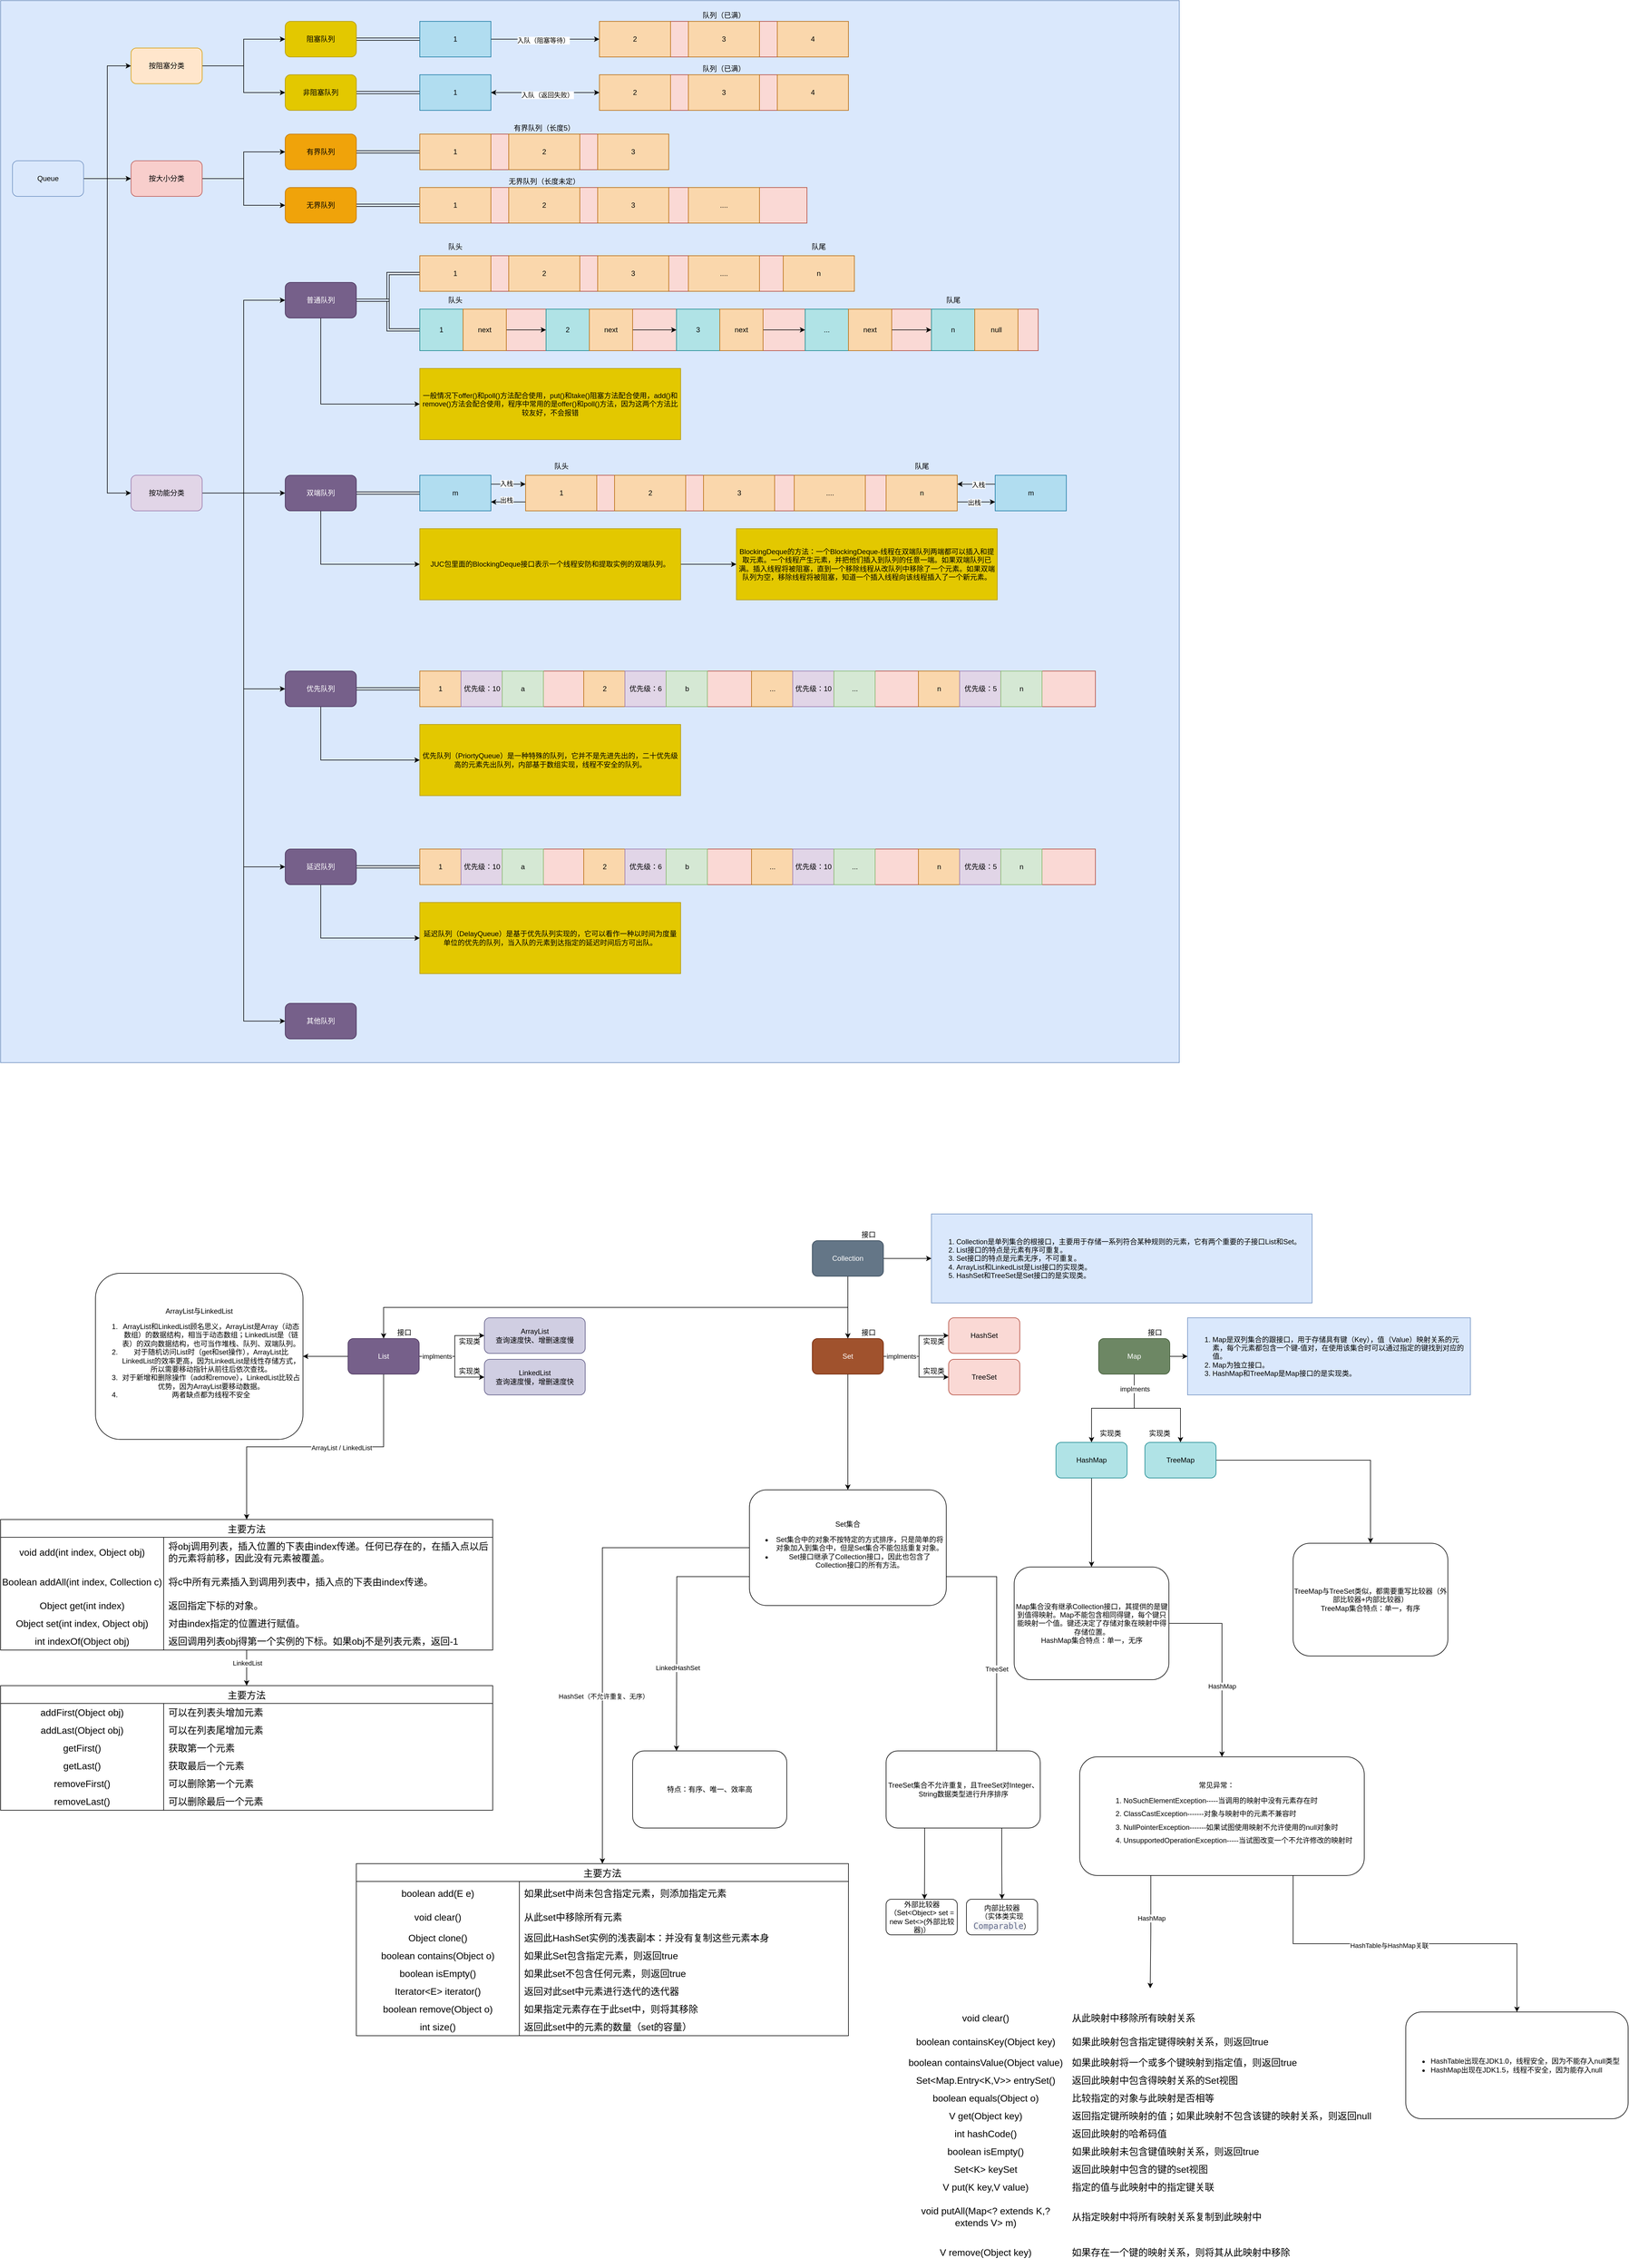 <mxfile version="24.7.7" pages="2">
  <diagram name="数据类型" id="REW89fZ5iF1RDSzX4Fyd">
    <mxGraphModel dx="3225" dy="1458" grid="1" gridSize="10" guides="1" tooltips="1" connect="1" arrows="1" fold="1" page="1" pageScale="1" pageWidth="827" pageHeight="1169" math="0" shadow="0">
      <root>
        <mxCell id="0" />
        <mxCell id="1" parent="0" />
        <mxCell id="yG7ckfpjS0qrGn7PJrxm-661" value="" style="rounded=0;whiteSpace=wrap;html=1;fillColor=#dae8fc;strokeColor=#6c8ebf;" vertex="1" parent="1">
          <mxGeometry x="10" y="10" width="1988" height="1790" as="geometry" />
        </mxCell>
        <mxCell id="yG7ckfpjS0qrGn7PJrxm-662" value="" style="rounded=0;whiteSpace=wrap;html=1;fillColor=#fad9d5;strokeColor=#ae4132;" vertex="1" parent="1">
          <mxGeometry x="1020" y="45" width="420" height="60" as="geometry" />
        </mxCell>
        <mxCell id="yG7ckfpjS0qrGn7PJrxm-663" style="edgeStyle=orthogonalEdgeStyle;rounded=0;orthogonalLoop=1;jettySize=auto;html=1;exitX=1;exitY=0.5;exitDx=0;exitDy=0;entryX=0;entryY=0.5;entryDx=0;entryDy=0;" edge="1" parent="1" source="yG7ckfpjS0qrGn7PJrxm-666" target="yG7ckfpjS0qrGn7PJrxm-669">
          <mxGeometry relative="1" as="geometry" />
        </mxCell>
        <mxCell id="yG7ckfpjS0qrGn7PJrxm-664" style="edgeStyle=orthogonalEdgeStyle;rounded=0;orthogonalLoop=1;jettySize=auto;html=1;exitX=1;exitY=0.5;exitDx=0;exitDy=0;entryX=0;entryY=0.5;entryDx=0;entryDy=0;" edge="1" parent="1" source="yG7ckfpjS0qrGn7PJrxm-666" target="yG7ckfpjS0qrGn7PJrxm-672">
          <mxGeometry relative="1" as="geometry" />
        </mxCell>
        <mxCell id="yG7ckfpjS0qrGn7PJrxm-665" style="edgeStyle=orthogonalEdgeStyle;rounded=0;orthogonalLoop=1;jettySize=auto;html=1;exitX=1;exitY=0.5;exitDx=0;exitDy=0;entryX=0;entryY=0.5;entryDx=0;entryDy=0;" edge="1" parent="1" source="yG7ckfpjS0qrGn7PJrxm-666" target="yG7ckfpjS0qrGn7PJrxm-678">
          <mxGeometry relative="1" as="geometry" />
        </mxCell>
        <mxCell id="yG7ckfpjS0qrGn7PJrxm-666" value="Queue" style="rounded=1;whiteSpace=wrap;html=1;fillColor=#dae8fc;strokeColor=#6c8ebf;" vertex="1" parent="1">
          <mxGeometry x="30" y="280" width="120" height="60" as="geometry" />
        </mxCell>
        <mxCell id="yG7ckfpjS0qrGn7PJrxm-667" style="edgeStyle=orthogonalEdgeStyle;rounded=0;orthogonalLoop=1;jettySize=auto;html=1;exitX=1;exitY=0.5;exitDx=0;exitDy=0;entryX=0;entryY=0.5;entryDx=0;entryDy=0;" edge="1" parent="1" source="yG7ckfpjS0qrGn7PJrxm-669" target="yG7ckfpjS0qrGn7PJrxm-680">
          <mxGeometry relative="1" as="geometry" />
        </mxCell>
        <mxCell id="yG7ckfpjS0qrGn7PJrxm-668" style="edgeStyle=orthogonalEdgeStyle;rounded=0;orthogonalLoop=1;jettySize=auto;html=1;exitX=1;exitY=0.5;exitDx=0;exitDy=0;entryX=0;entryY=0.5;entryDx=0;entryDy=0;" edge="1" parent="1" source="yG7ckfpjS0qrGn7PJrxm-669" target="yG7ckfpjS0qrGn7PJrxm-682">
          <mxGeometry relative="1" as="geometry" />
        </mxCell>
        <mxCell id="yG7ckfpjS0qrGn7PJrxm-669" value="按阻塞分类" style="rounded=1;whiteSpace=wrap;html=1;fillColor=#ffe6cc;strokeColor=#d79b00;" vertex="1" parent="1">
          <mxGeometry x="230" y="90" width="120" height="60" as="geometry" />
        </mxCell>
        <mxCell id="yG7ckfpjS0qrGn7PJrxm-670" style="edgeStyle=orthogonalEdgeStyle;rounded=0;orthogonalLoop=1;jettySize=auto;html=1;exitX=1;exitY=0.5;exitDx=0;exitDy=0;" edge="1" parent="1" source="yG7ckfpjS0qrGn7PJrxm-672" target="yG7ckfpjS0qrGn7PJrxm-684">
          <mxGeometry relative="1" as="geometry" />
        </mxCell>
        <mxCell id="yG7ckfpjS0qrGn7PJrxm-671" style="edgeStyle=orthogonalEdgeStyle;rounded=0;orthogonalLoop=1;jettySize=auto;html=1;exitX=1;exitY=0.5;exitDx=0;exitDy=0;entryX=0;entryY=0.5;entryDx=0;entryDy=0;" edge="1" parent="1" source="yG7ckfpjS0qrGn7PJrxm-672" target="yG7ckfpjS0qrGn7PJrxm-686">
          <mxGeometry relative="1" as="geometry" />
        </mxCell>
        <mxCell id="yG7ckfpjS0qrGn7PJrxm-672" value="按大小分类" style="rounded=1;whiteSpace=wrap;html=1;fillColor=#f8cecc;strokeColor=#b85450;" vertex="1" parent="1">
          <mxGeometry x="230" y="280" width="120" height="60" as="geometry" />
        </mxCell>
        <mxCell id="yG7ckfpjS0qrGn7PJrxm-673" style="edgeStyle=orthogonalEdgeStyle;rounded=0;orthogonalLoop=1;jettySize=auto;html=1;exitX=1;exitY=0.5;exitDx=0;exitDy=0;entryX=0;entryY=0.5;entryDx=0;entryDy=0;" edge="1" parent="1" source="yG7ckfpjS0qrGn7PJrxm-678" target="yG7ckfpjS0qrGn7PJrxm-690">
          <mxGeometry relative="1" as="geometry" />
        </mxCell>
        <mxCell id="yG7ckfpjS0qrGn7PJrxm-674" style="edgeStyle=orthogonalEdgeStyle;rounded=0;orthogonalLoop=1;jettySize=auto;html=1;exitX=1;exitY=0.5;exitDx=0;exitDy=0;entryX=0;entryY=0.5;entryDx=0;entryDy=0;" edge="1" parent="1" source="yG7ckfpjS0qrGn7PJrxm-678" target="yG7ckfpjS0qrGn7PJrxm-693">
          <mxGeometry relative="1" as="geometry" />
        </mxCell>
        <mxCell id="yG7ckfpjS0qrGn7PJrxm-675" style="edgeStyle=orthogonalEdgeStyle;rounded=0;orthogonalLoop=1;jettySize=auto;html=1;exitX=1;exitY=0.5;exitDx=0;exitDy=0;entryX=0;entryY=0.5;entryDx=0;entryDy=0;" edge="1" parent="1" source="yG7ckfpjS0qrGn7PJrxm-678" target="yG7ckfpjS0qrGn7PJrxm-696">
          <mxGeometry relative="1" as="geometry" />
        </mxCell>
        <mxCell id="yG7ckfpjS0qrGn7PJrxm-676" style="edgeStyle=orthogonalEdgeStyle;rounded=0;orthogonalLoop=1;jettySize=auto;html=1;exitX=1;exitY=0.5;exitDx=0;exitDy=0;entryX=0;entryY=0.5;entryDx=0;entryDy=0;" edge="1" parent="1" source="yG7ckfpjS0qrGn7PJrxm-678" target="yG7ckfpjS0qrGn7PJrxm-699">
          <mxGeometry relative="1" as="geometry" />
        </mxCell>
        <mxCell id="yG7ckfpjS0qrGn7PJrxm-677" style="edgeStyle=orthogonalEdgeStyle;rounded=0;orthogonalLoop=1;jettySize=auto;html=1;exitX=1;exitY=0.5;exitDx=0;exitDy=0;entryX=0;entryY=0.5;entryDx=0;entryDy=0;" edge="1" parent="1" source="yG7ckfpjS0qrGn7PJrxm-678" target="yG7ckfpjS0qrGn7PJrxm-700">
          <mxGeometry relative="1" as="geometry" />
        </mxCell>
        <mxCell id="yG7ckfpjS0qrGn7PJrxm-678" value="按功能分类" style="rounded=1;whiteSpace=wrap;html=1;fillColor=#e1d5e7;strokeColor=#9673a6;" vertex="1" parent="1">
          <mxGeometry x="230" y="810" width="120" height="60" as="geometry" />
        </mxCell>
        <mxCell id="yG7ckfpjS0qrGn7PJrxm-679" style="edgeStyle=orthogonalEdgeStyle;rounded=0;orthogonalLoop=1;jettySize=auto;html=1;exitX=1;exitY=0.5;exitDx=0;exitDy=0;entryX=0;entryY=0.5;entryDx=0;entryDy=0;shape=link;" edge="1" parent="1" source="yG7ckfpjS0qrGn7PJrxm-680" target="yG7ckfpjS0qrGn7PJrxm-703">
          <mxGeometry relative="1" as="geometry" />
        </mxCell>
        <mxCell id="yG7ckfpjS0qrGn7PJrxm-680" value="阻塞队列" style="rounded=1;whiteSpace=wrap;html=1;fillColor=#e3c800;fontColor=#000000;strokeColor=#B09500;" vertex="1" parent="1">
          <mxGeometry x="490" y="45" width="120" height="60" as="geometry" />
        </mxCell>
        <mxCell id="yG7ckfpjS0qrGn7PJrxm-681" style="edgeStyle=orthogonalEdgeStyle;rounded=0;orthogonalLoop=1;jettySize=auto;html=1;exitX=1;exitY=0.5;exitDx=0;exitDy=0;entryX=0;entryY=0.5;entryDx=0;entryDy=0;shape=link;" edge="1" parent="1" source="yG7ckfpjS0qrGn7PJrxm-682" target="yG7ckfpjS0qrGn7PJrxm-709">
          <mxGeometry relative="1" as="geometry" />
        </mxCell>
        <mxCell id="yG7ckfpjS0qrGn7PJrxm-682" value="非阻塞队列" style="rounded=1;whiteSpace=wrap;html=1;fillColor=#e3c800;fontColor=#000000;strokeColor=#B09500;" vertex="1" parent="1">
          <mxGeometry x="490" y="135" width="120" height="60" as="geometry" />
        </mxCell>
        <mxCell id="yG7ckfpjS0qrGn7PJrxm-683" style="edgeStyle=orthogonalEdgeStyle;rounded=0;orthogonalLoop=1;jettySize=auto;html=1;exitX=1;exitY=0.5;exitDx=0;exitDy=0;entryX=0;entryY=0.5;entryDx=0;entryDy=0;shape=link;" edge="1" parent="1" source="yG7ckfpjS0qrGn7PJrxm-684" target="yG7ckfpjS0qrGn7PJrxm-718">
          <mxGeometry relative="1" as="geometry" />
        </mxCell>
        <mxCell id="yG7ckfpjS0qrGn7PJrxm-684" value="有界队列" style="rounded=1;whiteSpace=wrap;html=1;fillColor=#f0a30a;fontColor=#000000;strokeColor=#BD7000;" vertex="1" parent="1">
          <mxGeometry x="490" y="235" width="120" height="60" as="geometry" />
        </mxCell>
        <mxCell id="yG7ckfpjS0qrGn7PJrxm-685" style="edgeStyle=orthogonalEdgeStyle;rounded=0;orthogonalLoop=1;jettySize=auto;html=1;exitX=1;exitY=0.5;exitDx=0;exitDy=0;shape=link;" edge="1" parent="1" source="yG7ckfpjS0qrGn7PJrxm-686" target="yG7ckfpjS0qrGn7PJrxm-723">
          <mxGeometry relative="1" as="geometry" />
        </mxCell>
        <mxCell id="yG7ckfpjS0qrGn7PJrxm-686" value="无界队列" style="rounded=1;whiteSpace=wrap;html=1;fillColor=#f0a30a;fontColor=#000000;strokeColor=#BD7000;" vertex="1" parent="1">
          <mxGeometry x="490" y="325" width="120" height="60" as="geometry" />
        </mxCell>
        <mxCell id="yG7ckfpjS0qrGn7PJrxm-687" style="edgeStyle=orthogonalEdgeStyle;rounded=0;orthogonalLoop=1;jettySize=auto;html=1;exitX=1;exitY=0.5;exitDx=0;exitDy=0;entryX=0;entryY=0.5;entryDx=0;entryDy=0;shape=link;" edge="1" parent="1" source="yG7ckfpjS0qrGn7PJrxm-690" target="yG7ckfpjS0qrGn7PJrxm-729">
          <mxGeometry relative="1" as="geometry" />
        </mxCell>
        <mxCell id="yG7ckfpjS0qrGn7PJrxm-688" style="edgeStyle=orthogonalEdgeStyle;rounded=0;orthogonalLoop=1;jettySize=auto;html=1;exitX=1;exitY=0.5;exitDx=0;exitDy=0;entryX=0;entryY=0.5;entryDx=0;entryDy=0;shape=link;" edge="1" parent="1" source="yG7ckfpjS0qrGn7PJrxm-690" target="yG7ckfpjS0qrGn7PJrxm-737">
          <mxGeometry relative="1" as="geometry" />
        </mxCell>
        <mxCell id="yG7ckfpjS0qrGn7PJrxm-689" style="edgeStyle=orthogonalEdgeStyle;rounded=0;orthogonalLoop=1;jettySize=auto;html=1;exitX=0.5;exitY=1;exitDx=0;exitDy=0;entryX=0;entryY=0.5;entryDx=0;entryDy=0;" edge="1" parent="1" source="yG7ckfpjS0qrGn7PJrxm-690" target="yG7ckfpjS0qrGn7PJrxm-771">
          <mxGeometry relative="1" as="geometry" />
        </mxCell>
        <mxCell id="yG7ckfpjS0qrGn7PJrxm-690" value="普通队列" style="rounded=1;whiteSpace=wrap;html=1;fillColor=#76608a;fontColor=#ffffff;strokeColor=#432D57;" vertex="1" parent="1">
          <mxGeometry x="490" y="485" width="120" height="60" as="geometry" />
        </mxCell>
        <mxCell id="yG7ckfpjS0qrGn7PJrxm-691" style="edgeStyle=orthogonalEdgeStyle;rounded=0;orthogonalLoop=1;jettySize=auto;html=1;exitX=1;exitY=0.5;exitDx=0;exitDy=0;entryX=0;entryY=0.5;entryDx=0;entryDy=0;shape=link;" edge="1" parent="1" source="yG7ckfpjS0qrGn7PJrxm-693" target="yG7ckfpjS0qrGn7PJrxm-755">
          <mxGeometry relative="1" as="geometry" />
        </mxCell>
        <mxCell id="yG7ckfpjS0qrGn7PJrxm-692" style="edgeStyle=orthogonalEdgeStyle;rounded=0;orthogonalLoop=1;jettySize=auto;html=1;exitX=0.5;exitY=1;exitDx=0;exitDy=0;entryX=0;entryY=0.5;entryDx=0;entryDy=0;" edge="1" parent="1" source="yG7ckfpjS0qrGn7PJrxm-693" target="yG7ckfpjS0qrGn7PJrxm-773">
          <mxGeometry relative="1" as="geometry" />
        </mxCell>
        <mxCell id="yG7ckfpjS0qrGn7PJrxm-693" value="双端队列" style="rounded=1;whiteSpace=wrap;html=1;fillColor=#76608a;fontColor=#ffffff;strokeColor=#432D57;" vertex="1" parent="1">
          <mxGeometry x="490" y="810" width="120" height="60" as="geometry" />
        </mxCell>
        <mxCell id="yG7ckfpjS0qrGn7PJrxm-694" style="edgeStyle=orthogonalEdgeStyle;rounded=0;orthogonalLoop=1;jettySize=auto;html=1;exitX=1;exitY=0.5;exitDx=0;exitDy=0;entryX=0;entryY=0.5;entryDx=0;entryDy=0;shape=link;" edge="1" parent="1" source="yG7ckfpjS0qrGn7PJrxm-696" target="yG7ckfpjS0qrGn7PJrxm-776">
          <mxGeometry relative="1" as="geometry" />
        </mxCell>
        <mxCell id="yG7ckfpjS0qrGn7PJrxm-695" style="edgeStyle=orthogonalEdgeStyle;rounded=0;orthogonalLoop=1;jettySize=auto;html=1;exitX=0.5;exitY=1;exitDx=0;exitDy=0;entryX=0;entryY=0.5;entryDx=0;entryDy=0;" edge="1" parent="1" source="yG7ckfpjS0qrGn7PJrxm-696" target="yG7ckfpjS0qrGn7PJrxm-788">
          <mxGeometry relative="1" as="geometry" />
        </mxCell>
        <mxCell id="yG7ckfpjS0qrGn7PJrxm-696" value="优先队列" style="rounded=1;whiteSpace=wrap;html=1;fillColor=#76608a;fontColor=#ffffff;strokeColor=#432D57;" vertex="1" parent="1">
          <mxGeometry x="490" y="1140" width="120" height="60" as="geometry" />
        </mxCell>
        <mxCell id="yG7ckfpjS0qrGn7PJrxm-697" style="edgeStyle=orthogonalEdgeStyle;rounded=0;orthogonalLoop=1;jettySize=auto;html=1;exitX=1;exitY=0.5;exitDx=0;exitDy=0;entryX=0;entryY=0.5;entryDx=0;entryDy=0;shape=link;" edge="1" parent="1" source="yG7ckfpjS0qrGn7PJrxm-699" target="yG7ckfpjS0qrGn7PJrxm-790">
          <mxGeometry relative="1" as="geometry" />
        </mxCell>
        <mxCell id="yG7ckfpjS0qrGn7PJrxm-698" style="edgeStyle=orthogonalEdgeStyle;rounded=0;orthogonalLoop=1;jettySize=auto;html=1;exitX=0.5;exitY=1;exitDx=0;exitDy=0;entryX=0;entryY=0.5;entryDx=0;entryDy=0;" edge="1" parent="1" source="yG7ckfpjS0qrGn7PJrxm-699" target="yG7ckfpjS0qrGn7PJrxm-802">
          <mxGeometry relative="1" as="geometry" />
        </mxCell>
        <mxCell id="yG7ckfpjS0qrGn7PJrxm-699" value="延迟队列" style="rounded=1;whiteSpace=wrap;html=1;fillColor=#76608a;fontColor=#ffffff;strokeColor=#432D57;" vertex="1" parent="1">
          <mxGeometry x="490" y="1440" width="120" height="60" as="geometry" />
        </mxCell>
        <mxCell id="yG7ckfpjS0qrGn7PJrxm-700" value="其他队列" style="rounded=1;whiteSpace=wrap;html=1;fillColor=#76608a;fontColor=#ffffff;strokeColor=#432D57;" vertex="1" parent="1">
          <mxGeometry x="490" y="1700" width="120" height="60" as="geometry" />
        </mxCell>
        <mxCell id="yG7ckfpjS0qrGn7PJrxm-701" style="edgeStyle=orthogonalEdgeStyle;rounded=0;orthogonalLoop=1;jettySize=auto;html=1;exitX=1;exitY=0.5;exitDx=0;exitDy=0;entryX=0;entryY=0.5;entryDx=0;entryDy=0;" edge="1" parent="1" source="yG7ckfpjS0qrGn7PJrxm-703" target="yG7ckfpjS0qrGn7PJrxm-704">
          <mxGeometry relative="1" as="geometry" />
        </mxCell>
        <mxCell id="yG7ckfpjS0qrGn7PJrxm-702" value="入队（阻塞等待）" style="edgeLabel;html=1;align=center;verticalAlign=middle;resizable=0;points=[];" vertex="1" connectable="0" parent="yG7ckfpjS0qrGn7PJrxm-701">
          <mxGeometry x="-0.038" y="-2" relative="1" as="geometry">
            <mxPoint as="offset" />
          </mxGeometry>
        </mxCell>
        <mxCell id="yG7ckfpjS0qrGn7PJrxm-703" value="1" style="rounded=0;whiteSpace=wrap;html=1;fillColor=#b1ddf0;strokeColor=#10739e;" vertex="1" parent="1">
          <mxGeometry x="717" y="45" width="120" height="60" as="geometry" />
        </mxCell>
        <mxCell id="yG7ckfpjS0qrGn7PJrxm-704" value="2" style="rounded=0;whiteSpace=wrap;html=1;fillColor=#fad7ac;strokeColor=#b46504;" vertex="1" parent="1">
          <mxGeometry x="1020" y="45" width="120" height="60" as="geometry" />
        </mxCell>
        <mxCell id="yG7ckfpjS0qrGn7PJrxm-705" value="3" style="rounded=0;whiteSpace=wrap;html=1;fillColor=#fad7ac;strokeColor=#b46504;" vertex="1" parent="1">
          <mxGeometry x="1170" y="45" width="120" height="60" as="geometry" />
        </mxCell>
        <mxCell id="yG7ckfpjS0qrGn7PJrxm-706" value="4" style="rounded=0;whiteSpace=wrap;html=1;fillColor=#fad7ac;strokeColor=#b46504;" vertex="1" parent="1">
          <mxGeometry x="1320" y="45" width="120" height="60" as="geometry" />
        </mxCell>
        <mxCell id="yG7ckfpjS0qrGn7PJrxm-707" value="队列（已满）" style="text;html=1;align=center;verticalAlign=middle;whiteSpace=wrap;rounded=0;" vertex="1" parent="1">
          <mxGeometry x="1175" y="25" width="110" height="20" as="geometry" />
        </mxCell>
        <mxCell id="yG7ckfpjS0qrGn7PJrxm-708" style="edgeStyle=orthogonalEdgeStyle;rounded=0;orthogonalLoop=1;jettySize=auto;html=1;exitX=1;exitY=0.5;exitDx=0;exitDy=0;entryX=0;entryY=0.5;entryDx=0;entryDy=0;" edge="1" parent="1" source="yG7ckfpjS0qrGn7PJrxm-709" target="yG7ckfpjS0qrGn7PJrxm-713">
          <mxGeometry relative="1" as="geometry" />
        </mxCell>
        <mxCell id="yG7ckfpjS0qrGn7PJrxm-709" value="1" style="rounded=0;whiteSpace=wrap;html=1;fillColor=#b1ddf0;strokeColor=#10739e;" vertex="1" parent="1">
          <mxGeometry x="717" y="135" width="120" height="60" as="geometry" />
        </mxCell>
        <mxCell id="yG7ckfpjS0qrGn7PJrxm-710" value="" style="rounded=0;whiteSpace=wrap;html=1;fillColor=#fad9d5;strokeColor=#ae4132;" vertex="1" parent="1">
          <mxGeometry x="1020" y="135" width="420" height="60" as="geometry" />
        </mxCell>
        <mxCell id="yG7ckfpjS0qrGn7PJrxm-711" style="edgeStyle=orthogonalEdgeStyle;rounded=0;orthogonalLoop=1;jettySize=auto;html=1;exitX=0;exitY=0.5;exitDx=0;exitDy=0;" edge="1" parent="1" source="yG7ckfpjS0qrGn7PJrxm-713" target="yG7ckfpjS0qrGn7PJrxm-709">
          <mxGeometry relative="1" as="geometry" />
        </mxCell>
        <mxCell id="yG7ckfpjS0qrGn7PJrxm-712" value="入队（返回失败）" style="edgeLabel;html=1;align=center;verticalAlign=middle;resizable=0;points=[];" vertex="1" connectable="0" parent="yG7ckfpjS0qrGn7PJrxm-711">
          <mxGeometry x="-0.038" y="4" relative="1" as="geometry">
            <mxPoint as="offset" />
          </mxGeometry>
        </mxCell>
        <mxCell id="yG7ckfpjS0qrGn7PJrxm-713" value="2" style="rounded=0;whiteSpace=wrap;html=1;fillColor=#fad7ac;strokeColor=#b46504;" vertex="1" parent="1">
          <mxGeometry x="1020" y="135" width="120" height="60" as="geometry" />
        </mxCell>
        <mxCell id="yG7ckfpjS0qrGn7PJrxm-714" value="3" style="rounded=0;whiteSpace=wrap;html=1;fillColor=#fad7ac;strokeColor=#b46504;" vertex="1" parent="1">
          <mxGeometry x="1170" y="135" width="120" height="60" as="geometry" />
        </mxCell>
        <mxCell id="yG7ckfpjS0qrGn7PJrxm-715" value="4" style="rounded=0;whiteSpace=wrap;html=1;fillColor=#fad7ac;strokeColor=#b46504;" vertex="1" parent="1">
          <mxGeometry x="1320" y="135" width="120" height="60" as="geometry" />
        </mxCell>
        <mxCell id="yG7ckfpjS0qrGn7PJrxm-716" value="队列（已满）" style="text;html=1;align=center;verticalAlign=middle;whiteSpace=wrap;rounded=0;" vertex="1" parent="1">
          <mxGeometry x="1175" y="115" width="110" height="20" as="geometry" />
        </mxCell>
        <mxCell id="yG7ckfpjS0qrGn7PJrxm-717" value="" style="rounded=0;whiteSpace=wrap;html=1;fillColor=#fad9d5;strokeColor=#ae4132;" vertex="1" parent="1">
          <mxGeometry x="717" y="235" width="420" height="60" as="geometry" />
        </mxCell>
        <mxCell id="yG7ckfpjS0qrGn7PJrxm-718" value="1" style="rounded=0;whiteSpace=wrap;html=1;fillColor=#fad7ac;strokeColor=#b46504;" vertex="1" parent="1">
          <mxGeometry x="717" y="235" width="120" height="60" as="geometry" />
        </mxCell>
        <mxCell id="yG7ckfpjS0qrGn7PJrxm-719" value="2" style="rounded=0;whiteSpace=wrap;html=1;fillColor=#fad7ac;strokeColor=#b46504;" vertex="1" parent="1">
          <mxGeometry x="867" y="235" width="120" height="60" as="geometry" />
        </mxCell>
        <mxCell id="yG7ckfpjS0qrGn7PJrxm-720" value="3" style="rounded=0;whiteSpace=wrap;html=1;fillColor=#fad7ac;strokeColor=#b46504;" vertex="1" parent="1">
          <mxGeometry x="1017" y="235" width="120" height="60" as="geometry" />
        </mxCell>
        <mxCell id="yG7ckfpjS0qrGn7PJrxm-721" value="有界队列（长度5）" style="text;html=1;align=center;verticalAlign=middle;whiteSpace=wrap;rounded=0;" vertex="1" parent="1">
          <mxGeometry x="872" y="215" width="110" height="20" as="geometry" />
        </mxCell>
        <mxCell id="yG7ckfpjS0qrGn7PJrxm-722" value="" style="rounded=0;whiteSpace=wrap;html=1;fillColor=#fad9d5;strokeColor=#ae4132;" vertex="1" parent="1">
          <mxGeometry x="717" y="325" width="653" height="60" as="geometry" />
        </mxCell>
        <mxCell id="yG7ckfpjS0qrGn7PJrxm-723" value="1" style="rounded=0;whiteSpace=wrap;html=1;fillColor=#fad7ac;strokeColor=#b46504;" vertex="1" parent="1">
          <mxGeometry x="717" y="325" width="120" height="60" as="geometry" />
        </mxCell>
        <mxCell id="yG7ckfpjS0qrGn7PJrxm-724" value="2" style="rounded=0;whiteSpace=wrap;html=1;fillColor=#fad7ac;strokeColor=#b46504;" vertex="1" parent="1">
          <mxGeometry x="867" y="325" width="120" height="60" as="geometry" />
        </mxCell>
        <mxCell id="yG7ckfpjS0qrGn7PJrxm-725" value="3" style="rounded=0;whiteSpace=wrap;html=1;fillColor=#fad7ac;strokeColor=#b46504;" vertex="1" parent="1">
          <mxGeometry x="1017" y="325" width="120" height="60" as="geometry" />
        </mxCell>
        <mxCell id="yG7ckfpjS0qrGn7PJrxm-726" value="无界队列（长度未定）" style="text;html=1;align=center;verticalAlign=middle;whiteSpace=wrap;rounded=0;" vertex="1" parent="1">
          <mxGeometry x="863" y="305" width="128" height="20" as="geometry" />
        </mxCell>
        <mxCell id="yG7ckfpjS0qrGn7PJrxm-727" value="...." style="rounded=0;whiteSpace=wrap;html=1;fillColor=#fad7ac;strokeColor=#b46504;" vertex="1" parent="1">
          <mxGeometry x="1170" y="325" width="120" height="60" as="geometry" />
        </mxCell>
        <mxCell id="yG7ckfpjS0qrGn7PJrxm-728" value="" style="rounded=0;whiteSpace=wrap;html=1;fillColor=#fad9d5;strokeColor=#ae4132;" vertex="1" parent="1">
          <mxGeometry x="717" y="440" width="723" height="60" as="geometry" />
        </mxCell>
        <mxCell id="yG7ckfpjS0qrGn7PJrxm-729" value="1" style="rounded=0;whiteSpace=wrap;html=1;fillColor=#fad7ac;strokeColor=#b46504;" vertex="1" parent="1">
          <mxGeometry x="717" y="440" width="120" height="60" as="geometry" />
        </mxCell>
        <mxCell id="yG7ckfpjS0qrGn7PJrxm-730" value="2" style="rounded=0;whiteSpace=wrap;html=1;fillColor=#fad7ac;strokeColor=#b46504;" vertex="1" parent="1">
          <mxGeometry x="867" y="440" width="120" height="60" as="geometry" />
        </mxCell>
        <mxCell id="yG7ckfpjS0qrGn7PJrxm-731" value="3" style="rounded=0;whiteSpace=wrap;html=1;fillColor=#fad7ac;strokeColor=#b46504;" vertex="1" parent="1">
          <mxGeometry x="1017" y="440" width="120" height="60" as="geometry" />
        </mxCell>
        <mxCell id="yG7ckfpjS0qrGn7PJrxm-732" value="...." style="rounded=0;whiteSpace=wrap;html=1;fillColor=#fad7ac;strokeColor=#b46504;" vertex="1" parent="1">
          <mxGeometry x="1170" y="440" width="120" height="60" as="geometry" />
        </mxCell>
        <mxCell id="yG7ckfpjS0qrGn7PJrxm-733" value="队头" style="text;html=1;align=center;verticalAlign=middle;whiteSpace=wrap;rounded=0;" vertex="1" parent="1">
          <mxGeometry x="747" y="410" width="60" height="30" as="geometry" />
        </mxCell>
        <mxCell id="yG7ckfpjS0qrGn7PJrxm-734" value="队尾" style="text;html=1;align=center;verticalAlign=middle;whiteSpace=wrap;rounded=0;" vertex="1" parent="1">
          <mxGeometry x="1360" y="410" width="60" height="30" as="geometry" />
        </mxCell>
        <mxCell id="yG7ckfpjS0qrGn7PJrxm-735" value="n" style="rounded=0;whiteSpace=wrap;html=1;fillColor=#fad7ac;strokeColor=#b46504;" vertex="1" parent="1">
          <mxGeometry x="1330" y="440" width="120" height="60" as="geometry" />
        </mxCell>
        <mxCell id="yG7ckfpjS0qrGn7PJrxm-736" value="" style="rounded=0;whiteSpace=wrap;html=1;fillColor=#fad9d5;strokeColor=#ae4132;" vertex="1" parent="1">
          <mxGeometry x="717" y="530" width="1043" height="70" as="geometry" />
        </mxCell>
        <mxCell id="yG7ckfpjS0qrGn7PJrxm-737" value="1" style="rounded=0;whiteSpace=wrap;html=1;fillColor=#b0e3e6;strokeColor=#0e8088;" vertex="1" parent="1">
          <mxGeometry x="717" y="530" width="73" height="70" as="geometry" />
        </mxCell>
        <mxCell id="yG7ckfpjS0qrGn7PJrxm-738" value="队头" style="text;html=1;align=center;verticalAlign=middle;whiteSpace=wrap;rounded=0;" vertex="1" parent="1">
          <mxGeometry x="747" y="500" width="60" height="30" as="geometry" />
        </mxCell>
        <mxCell id="yG7ckfpjS0qrGn7PJrxm-739" value="队尾" style="text;html=1;align=center;verticalAlign=middle;whiteSpace=wrap;rounded=0;" vertex="1" parent="1">
          <mxGeometry x="1586.5" y="500" width="60" height="30" as="geometry" />
        </mxCell>
        <mxCell id="yG7ckfpjS0qrGn7PJrxm-740" style="edgeStyle=orthogonalEdgeStyle;rounded=0;orthogonalLoop=1;jettySize=auto;html=1;exitX=1;exitY=0.5;exitDx=0;exitDy=0;entryX=0;entryY=0.5;entryDx=0;entryDy=0;" edge="1" parent="1" source="yG7ckfpjS0qrGn7PJrxm-741" target="yG7ckfpjS0qrGn7PJrxm-742">
          <mxGeometry relative="1" as="geometry" />
        </mxCell>
        <mxCell id="yG7ckfpjS0qrGn7PJrxm-741" value="next" style="rounded=0;whiteSpace=wrap;html=1;fillColor=#fad7ac;strokeColor=#b46504;" vertex="1" parent="1">
          <mxGeometry x="790" y="530" width="73" height="70" as="geometry" />
        </mxCell>
        <mxCell id="yG7ckfpjS0qrGn7PJrxm-742" value="2" style="rounded=0;whiteSpace=wrap;html=1;fillColor=#b0e3e6;strokeColor=#0e8088;" vertex="1" parent="1">
          <mxGeometry x="930" y="530" width="73" height="70" as="geometry" />
        </mxCell>
        <mxCell id="yG7ckfpjS0qrGn7PJrxm-743" value="" style="edgeStyle=orthogonalEdgeStyle;rounded=0;orthogonalLoop=1;jettySize=auto;html=1;" edge="1" parent="1" source="yG7ckfpjS0qrGn7PJrxm-744" target="yG7ckfpjS0qrGn7PJrxm-745">
          <mxGeometry relative="1" as="geometry" />
        </mxCell>
        <mxCell id="yG7ckfpjS0qrGn7PJrxm-744" value="next" style="rounded=0;whiteSpace=wrap;html=1;fillColor=#fad7ac;strokeColor=#b46504;" vertex="1" parent="1">
          <mxGeometry x="1003" y="530" width="73" height="70" as="geometry" />
        </mxCell>
        <mxCell id="yG7ckfpjS0qrGn7PJrxm-745" value="3" style="rounded=0;whiteSpace=wrap;html=1;fillColor=#b0e3e6;strokeColor=#0e8088;" vertex="1" parent="1">
          <mxGeometry x="1150" y="530" width="73" height="70" as="geometry" />
        </mxCell>
        <mxCell id="yG7ckfpjS0qrGn7PJrxm-746" value="" style="edgeStyle=orthogonalEdgeStyle;rounded=0;orthogonalLoop=1;jettySize=auto;html=1;" edge="1" parent="1" source="yG7ckfpjS0qrGn7PJrxm-747" target="yG7ckfpjS0qrGn7PJrxm-748">
          <mxGeometry relative="1" as="geometry" />
        </mxCell>
        <mxCell id="yG7ckfpjS0qrGn7PJrxm-747" value="next" style="rounded=0;whiteSpace=wrap;html=1;fillColor=#fad7ac;strokeColor=#b46504;" vertex="1" parent="1">
          <mxGeometry x="1223" y="530" width="73" height="70" as="geometry" />
        </mxCell>
        <mxCell id="yG7ckfpjS0qrGn7PJrxm-748" value="..." style="rounded=0;whiteSpace=wrap;html=1;fillColor=#b0e3e6;strokeColor=#0e8088;" vertex="1" parent="1">
          <mxGeometry x="1367" y="530" width="73" height="70" as="geometry" />
        </mxCell>
        <mxCell id="yG7ckfpjS0qrGn7PJrxm-749" value="" style="edgeStyle=orthogonalEdgeStyle;rounded=0;orthogonalLoop=1;jettySize=auto;html=1;" edge="1" parent="1" source="yG7ckfpjS0qrGn7PJrxm-750" target="yG7ckfpjS0qrGn7PJrxm-751">
          <mxGeometry relative="1" as="geometry" />
        </mxCell>
        <mxCell id="yG7ckfpjS0qrGn7PJrxm-750" value="next" style="rounded=0;whiteSpace=wrap;html=1;fillColor=#fad7ac;strokeColor=#b46504;" vertex="1" parent="1">
          <mxGeometry x="1440" y="530" width="73" height="70" as="geometry" />
        </mxCell>
        <mxCell id="yG7ckfpjS0qrGn7PJrxm-751" value="n" style="rounded=0;whiteSpace=wrap;html=1;fillColor=#b0e3e6;strokeColor=#0e8088;" vertex="1" parent="1">
          <mxGeometry x="1580" y="530" width="73" height="70" as="geometry" />
        </mxCell>
        <mxCell id="yG7ckfpjS0qrGn7PJrxm-752" value="null" style="rounded=0;whiteSpace=wrap;html=1;fillColor=#fad7ac;strokeColor=#b46504;" vertex="1" parent="1">
          <mxGeometry x="1653" y="530" width="73" height="70" as="geometry" />
        </mxCell>
        <mxCell id="yG7ckfpjS0qrGn7PJrxm-753" style="edgeStyle=orthogonalEdgeStyle;rounded=0;orthogonalLoop=1;jettySize=auto;html=1;exitX=1;exitY=0.25;exitDx=0;exitDy=0;entryX=0;entryY=0.25;entryDx=0;entryDy=0;" edge="1" parent="1" source="yG7ckfpjS0qrGn7PJrxm-755" target="yG7ckfpjS0qrGn7PJrxm-762">
          <mxGeometry relative="1" as="geometry" />
        </mxCell>
        <mxCell id="yG7ckfpjS0qrGn7PJrxm-754" value="入栈" style="edgeLabel;html=1;align=center;verticalAlign=middle;resizable=0;points=[];" vertex="1" connectable="0" parent="yG7ckfpjS0qrGn7PJrxm-753">
          <mxGeometry x="-0.162" y="1" relative="1" as="geometry">
            <mxPoint x="1" as="offset" />
          </mxGeometry>
        </mxCell>
        <mxCell id="yG7ckfpjS0qrGn7PJrxm-755" value="&lt;div&gt;m&lt;/div&gt;" style="rounded=0;whiteSpace=wrap;html=1;fillColor=#b1ddf0;strokeColor=#10739e;" vertex="1" parent="1">
          <mxGeometry x="717" y="810" width="120" height="60" as="geometry" />
        </mxCell>
        <mxCell id="yG7ckfpjS0qrGn7PJrxm-756" style="edgeStyle=orthogonalEdgeStyle;rounded=0;orthogonalLoop=1;jettySize=auto;html=1;exitX=0;exitY=0.25;exitDx=0;exitDy=0;entryX=1;entryY=0.25;entryDx=0;entryDy=0;" edge="1" parent="1" source="yG7ckfpjS0qrGn7PJrxm-758" target="yG7ckfpjS0qrGn7PJrxm-768">
          <mxGeometry relative="1" as="geometry" />
        </mxCell>
        <mxCell id="yG7ckfpjS0qrGn7PJrxm-757" value="入栈" style="edgeLabel;html=1;align=center;verticalAlign=middle;resizable=0;points=[];" vertex="1" connectable="0" parent="yG7ckfpjS0qrGn7PJrxm-756">
          <mxGeometry x="-0.094" y="1" relative="1" as="geometry">
            <mxPoint as="offset" />
          </mxGeometry>
        </mxCell>
        <mxCell id="yG7ckfpjS0qrGn7PJrxm-758" value="m" style="rounded=0;whiteSpace=wrap;html=1;fillColor=#b1ddf0;strokeColor=#10739e;" vertex="1" parent="1">
          <mxGeometry x="1687.5" y="810" width="120" height="60" as="geometry" />
        </mxCell>
        <mxCell id="yG7ckfpjS0qrGn7PJrxm-759" value="" style="rounded=0;whiteSpace=wrap;html=1;fillColor=#fad9d5;strokeColor=#ae4132;" vertex="1" parent="1">
          <mxGeometry x="895.5" y="810" width="728" height="60" as="geometry" />
        </mxCell>
        <mxCell id="yG7ckfpjS0qrGn7PJrxm-760" style="edgeStyle=orthogonalEdgeStyle;rounded=0;orthogonalLoop=1;jettySize=auto;html=1;exitX=0;exitY=0.75;exitDx=0;exitDy=0;entryX=1;entryY=0.75;entryDx=0;entryDy=0;" edge="1" parent="1" source="yG7ckfpjS0qrGn7PJrxm-762" target="yG7ckfpjS0qrGn7PJrxm-755">
          <mxGeometry relative="1" as="geometry" />
        </mxCell>
        <mxCell id="yG7ckfpjS0qrGn7PJrxm-761" value="出栈" style="edgeLabel;html=1;align=center;verticalAlign=middle;resizable=0;points=[];" vertex="1" connectable="0" parent="yG7ckfpjS0qrGn7PJrxm-760">
          <mxGeometry x="0.128" y="-3" relative="1" as="geometry">
            <mxPoint as="offset" />
          </mxGeometry>
        </mxCell>
        <mxCell id="yG7ckfpjS0qrGn7PJrxm-762" value="1" style="rounded=0;whiteSpace=wrap;html=1;fillColor=#fad7ac;strokeColor=#b46504;" vertex="1" parent="1">
          <mxGeometry x="895.5" y="810" width="120" height="60" as="geometry" />
        </mxCell>
        <mxCell id="yG7ckfpjS0qrGn7PJrxm-763" value="2" style="rounded=0;whiteSpace=wrap;html=1;fillColor=#fad7ac;strokeColor=#b46504;" vertex="1" parent="1">
          <mxGeometry x="1045.5" y="810" width="120" height="60" as="geometry" />
        </mxCell>
        <mxCell id="yG7ckfpjS0qrGn7PJrxm-764" value="3" style="rounded=0;whiteSpace=wrap;html=1;fillColor=#fad7ac;strokeColor=#b46504;" vertex="1" parent="1">
          <mxGeometry x="1195.5" y="810" width="120" height="60" as="geometry" />
        </mxCell>
        <mxCell id="yG7ckfpjS0qrGn7PJrxm-765" value="...." style="rounded=0;whiteSpace=wrap;html=1;fillColor=#fad7ac;strokeColor=#b46504;" vertex="1" parent="1">
          <mxGeometry x="1348.5" y="810" width="120" height="60" as="geometry" />
        </mxCell>
        <mxCell id="yG7ckfpjS0qrGn7PJrxm-766" style="edgeStyle=orthogonalEdgeStyle;rounded=0;orthogonalLoop=1;jettySize=auto;html=1;exitX=1;exitY=0.75;exitDx=0;exitDy=0;entryX=0;entryY=0.75;entryDx=0;entryDy=0;" edge="1" parent="1" source="yG7ckfpjS0qrGn7PJrxm-768" target="yG7ckfpjS0qrGn7PJrxm-758">
          <mxGeometry relative="1" as="geometry" />
        </mxCell>
        <mxCell id="yG7ckfpjS0qrGn7PJrxm-767" value="出栈" style="edgeLabel;html=1;align=center;verticalAlign=middle;resizable=0;points=[];" vertex="1" connectable="0" parent="yG7ckfpjS0qrGn7PJrxm-766">
          <mxGeometry x="-0.125" y="-1" relative="1" as="geometry">
            <mxPoint as="offset" />
          </mxGeometry>
        </mxCell>
        <mxCell id="yG7ckfpjS0qrGn7PJrxm-768" value="n" style="rounded=0;whiteSpace=wrap;html=1;fillColor=#fad7ac;strokeColor=#b46504;" vertex="1" parent="1">
          <mxGeometry x="1503.5" y="810" width="120" height="60" as="geometry" />
        </mxCell>
        <mxCell id="yG7ckfpjS0qrGn7PJrxm-769" value="队头" style="text;html=1;align=center;verticalAlign=middle;whiteSpace=wrap;rounded=0;" vertex="1" parent="1">
          <mxGeometry x="925.5" y="780" width="60" height="30" as="geometry" />
        </mxCell>
        <mxCell id="yG7ckfpjS0qrGn7PJrxm-770" value="队尾" style="text;html=1;align=center;verticalAlign=middle;whiteSpace=wrap;rounded=0;" vertex="1" parent="1">
          <mxGeometry x="1533.5" y="780" width="60" height="30" as="geometry" />
        </mxCell>
        <mxCell id="yG7ckfpjS0qrGn7PJrxm-771" value="一般情况下offer()和poll()方法配合使用，put()和take()阻塞方法配合使用，add()和remove()方法会配合使用，程序中常用的是offer()和poll()方法，因为这两个方法比较友好，不会报错" style="rounded=0;whiteSpace=wrap;html=1;fillColor=#e3c800;strokeColor=#B09500;fontColor=#000000;" vertex="1" parent="1">
          <mxGeometry x="717" y="630" width="440" height="120" as="geometry" />
        </mxCell>
        <mxCell id="yG7ckfpjS0qrGn7PJrxm-772" value="" style="edgeStyle=orthogonalEdgeStyle;rounded=0;orthogonalLoop=1;jettySize=auto;html=1;" edge="1" parent="1" source="yG7ckfpjS0qrGn7PJrxm-773" target="yG7ckfpjS0qrGn7PJrxm-774">
          <mxGeometry relative="1" as="geometry" />
        </mxCell>
        <mxCell id="yG7ckfpjS0qrGn7PJrxm-773" value="JUC包里面的BlockingDeque接口表示一个线程安防和提取实例的双端队列。" style="rounded=0;whiteSpace=wrap;html=1;fillColor=#e3c800;strokeColor=#B09500;fontColor=#000000;" vertex="1" parent="1">
          <mxGeometry x="717" y="900" width="440" height="120" as="geometry" />
        </mxCell>
        <mxCell id="yG7ckfpjS0qrGn7PJrxm-774" value="BlockingDeque的方法：一个BlockingDeque-线程在双端队列两端都可以插入和提取元素。一个线程产生元素，并把他们插入到队列的任意一端。如果双端队列已满。插入线程将被阻塞，直到一个移除线程从改队列中移除了一个元素。如果双端队列为空，移除线程将被阻塞，知道一个插入线程向该线程插入了一个新元素。" style="rounded=0;whiteSpace=wrap;html=1;fillColor=#e3c800;fontColor=#000000;strokeColor=#B09500;" vertex="1" parent="1">
          <mxGeometry x="1251" y="900" width="440" height="120" as="geometry" />
        </mxCell>
        <mxCell id="yG7ckfpjS0qrGn7PJrxm-775" value="" style="rounded=0;whiteSpace=wrap;html=1;fillColor=#fad9d5;strokeColor=#ae4132;" vertex="1" parent="1">
          <mxGeometry x="717" y="1140" width="1139.5" height="60" as="geometry" />
        </mxCell>
        <mxCell id="yG7ckfpjS0qrGn7PJrxm-776" value="1" style="rounded=0;whiteSpace=wrap;html=1;fillColor=#fad7ac;strokeColor=#b46504;" vertex="1" parent="1">
          <mxGeometry x="717" y="1140" width="69.5" height="60" as="geometry" />
        </mxCell>
        <mxCell id="yG7ckfpjS0qrGn7PJrxm-777" value="优先级：10" style="rounded=0;whiteSpace=wrap;html=1;fillColor=#e1d5e7;strokeColor=#9673a6;" vertex="1" parent="1">
          <mxGeometry x="786.5" y="1140" width="69.5" height="60" as="geometry" />
        </mxCell>
        <mxCell id="yG7ckfpjS0qrGn7PJrxm-778" value="a" style="rounded=0;whiteSpace=wrap;html=1;fillColor=#d5e8d4;strokeColor=#82b366;" vertex="1" parent="1">
          <mxGeometry x="856" y="1140" width="69.5" height="60" as="geometry" />
        </mxCell>
        <mxCell id="yG7ckfpjS0qrGn7PJrxm-779" value="2" style="rounded=0;whiteSpace=wrap;html=1;fillColor=#fad7ac;strokeColor=#b46504;" vertex="1" parent="1">
          <mxGeometry x="993.5" y="1140" width="69.5" height="60" as="geometry" />
        </mxCell>
        <mxCell id="yG7ckfpjS0qrGn7PJrxm-780" value="优先级：6" style="rounded=0;whiteSpace=wrap;html=1;fillColor=#e1d5e7;strokeColor=#9673a6;" vertex="1" parent="1">
          <mxGeometry x="1063" y="1140" width="69.5" height="60" as="geometry" />
        </mxCell>
        <mxCell id="yG7ckfpjS0qrGn7PJrxm-781" value="b" style="rounded=0;whiteSpace=wrap;html=1;fillColor=#d5e8d4;strokeColor=#82b366;" vertex="1" parent="1">
          <mxGeometry x="1132.5" y="1140" width="69.5" height="60" as="geometry" />
        </mxCell>
        <mxCell id="yG7ckfpjS0qrGn7PJrxm-782" value="..." style="rounded=0;whiteSpace=wrap;html=1;fillColor=#fad7ac;strokeColor=#b46504;" vertex="1" parent="1">
          <mxGeometry x="1276.5" y="1140" width="69.5" height="60" as="geometry" />
        </mxCell>
        <mxCell id="yG7ckfpjS0qrGn7PJrxm-783" value="优先级：10" style="rounded=0;whiteSpace=wrap;html=1;fillColor=#e1d5e7;strokeColor=#9673a6;" vertex="1" parent="1">
          <mxGeometry x="1346" y="1140" width="69.5" height="60" as="geometry" />
        </mxCell>
        <mxCell id="yG7ckfpjS0qrGn7PJrxm-784" value="..." style="rounded=0;whiteSpace=wrap;html=1;fillColor=#d5e8d4;strokeColor=#82b366;" vertex="1" parent="1">
          <mxGeometry x="1415.5" y="1140" width="69.5" height="60" as="geometry" />
        </mxCell>
        <mxCell id="yG7ckfpjS0qrGn7PJrxm-785" value="n" style="rounded=0;whiteSpace=wrap;html=1;fillColor=#fad7ac;strokeColor=#b46504;" vertex="1" parent="1">
          <mxGeometry x="1558" y="1140" width="69.5" height="60" as="geometry" />
        </mxCell>
        <mxCell id="yG7ckfpjS0qrGn7PJrxm-786" value="优先级：5" style="rounded=0;whiteSpace=wrap;html=1;fillColor=#e1d5e7;strokeColor=#9673a6;" vertex="1" parent="1">
          <mxGeometry x="1627.5" y="1140" width="69.5" height="60" as="geometry" />
        </mxCell>
        <mxCell id="yG7ckfpjS0qrGn7PJrxm-787" value="n" style="rounded=0;whiteSpace=wrap;html=1;fillColor=#d5e8d4;strokeColor=#82b366;" vertex="1" parent="1">
          <mxGeometry x="1697" y="1140" width="69.5" height="60" as="geometry" />
        </mxCell>
        <mxCell id="yG7ckfpjS0qrGn7PJrxm-788" value="优先队列（PriortyQueue）是一种特殊的队列，它并不是先进先出的，二十优先级高的元素先出队列，内部基于数组实现，线程不安全的队列。" style="rounded=0;whiteSpace=wrap;html=1;fillColor=#e3c800;fontColor=#000000;strokeColor=#B09500;" vertex="1" parent="1">
          <mxGeometry x="717" y="1230" width="440" height="120" as="geometry" />
        </mxCell>
        <mxCell id="yG7ckfpjS0qrGn7PJrxm-789" value="" style="rounded=0;whiteSpace=wrap;html=1;fillColor=#fad9d5;strokeColor=#ae4132;" vertex="1" parent="1">
          <mxGeometry x="717" y="1440" width="1139.5" height="60" as="geometry" />
        </mxCell>
        <mxCell id="yG7ckfpjS0qrGn7PJrxm-790" value="1" style="rounded=0;whiteSpace=wrap;html=1;fillColor=#fad7ac;strokeColor=#b46504;" vertex="1" parent="1">
          <mxGeometry x="717" y="1440" width="69.5" height="60" as="geometry" />
        </mxCell>
        <mxCell id="yG7ckfpjS0qrGn7PJrxm-791" value="优先级：10" style="rounded=0;whiteSpace=wrap;html=1;fillColor=#e1d5e7;strokeColor=#9673a6;" vertex="1" parent="1">
          <mxGeometry x="786.5" y="1440" width="69.5" height="60" as="geometry" />
        </mxCell>
        <mxCell id="yG7ckfpjS0qrGn7PJrxm-792" value="a" style="rounded=0;whiteSpace=wrap;html=1;fillColor=#d5e8d4;strokeColor=#82b366;" vertex="1" parent="1">
          <mxGeometry x="856" y="1440" width="69.5" height="60" as="geometry" />
        </mxCell>
        <mxCell id="yG7ckfpjS0qrGn7PJrxm-793" value="2" style="rounded=0;whiteSpace=wrap;html=1;fillColor=#fad7ac;strokeColor=#b46504;" vertex="1" parent="1">
          <mxGeometry x="993.5" y="1440" width="69.5" height="60" as="geometry" />
        </mxCell>
        <mxCell id="yG7ckfpjS0qrGn7PJrxm-794" value="优先级：6" style="rounded=0;whiteSpace=wrap;html=1;fillColor=#e1d5e7;strokeColor=#9673a6;" vertex="1" parent="1">
          <mxGeometry x="1063" y="1440" width="69.5" height="60" as="geometry" />
        </mxCell>
        <mxCell id="yG7ckfpjS0qrGn7PJrxm-795" value="b" style="rounded=0;whiteSpace=wrap;html=1;fillColor=#d5e8d4;strokeColor=#82b366;" vertex="1" parent="1">
          <mxGeometry x="1132.5" y="1440" width="69.5" height="60" as="geometry" />
        </mxCell>
        <mxCell id="yG7ckfpjS0qrGn7PJrxm-796" value="..." style="rounded=0;whiteSpace=wrap;html=1;fillColor=#fad7ac;strokeColor=#b46504;" vertex="1" parent="1">
          <mxGeometry x="1276.5" y="1440" width="69.5" height="60" as="geometry" />
        </mxCell>
        <mxCell id="yG7ckfpjS0qrGn7PJrxm-797" value="优先级：10" style="rounded=0;whiteSpace=wrap;html=1;fillColor=#e1d5e7;strokeColor=#9673a6;" vertex="1" parent="1">
          <mxGeometry x="1346" y="1440" width="69.5" height="60" as="geometry" />
        </mxCell>
        <mxCell id="yG7ckfpjS0qrGn7PJrxm-798" value="..." style="rounded=0;whiteSpace=wrap;html=1;fillColor=#d5e8d4;strokeColor=#82b366;" vertex="1" parent="1">
          <mxGeometry x="1415.5" y="1440" width="69.5" height="60" as="geometry" />
        </mxCell>
        <mxCell id="yG7ckfpjS0qrGn7PJrxm-799" value="n" style="rounded=0;whiteSpace=wrap;html=1;fillColor=#fad7ac;strokeColor=#b46504;" vertex="1" parent="1">
          <mxGeometry x="1558" y="1440" width="69.5" height="60" as="geometry" />
        </mxCell>
        <mxCell id="yG7ckfpjS0qrGn7PJrxm-800" value="优先级：5" style="rounded=0;whiteSpace=wrap;html=1;fillColor=#e1d5e7;strokeColor=#9673a6;" vertex="1" parent="1">
          <mxGeometry x="1627.5" y="1440" width="69.5" height="60" as="geometry" />
        </mxCell>
        <mxCell id="yG7ckfpjS0qrGn7PJrxm-801" value="n" style="rounded=0;whiteSpace=wrap;html=1;fillColor=#d5e8d4;strokeColor=#82b366;" vertex="1" parent="1">
          <mxGeometry x="1697" y="1440" width="69.5" height="60" as="geometry" />
        </mxCell>
        <mxCell id="yG7ckfpjS0qrGn7PJrxm-802" value="延迟队列（DelayQueue）是基于优先队列实现的，它可以看作一种以时间为度量单位的优先的队列，当入队的元素到达指定的延迟时间后方可出队。" style="rounded=0;whiteSpace=wrap;html=1;fillColor=#e3c800;fontColor=#000000;strokeColor=#B09500;" vertex="1" parent="1">
          <mxGeometry x="717" y="1530" width="440" height="120" as="geometry" />
        </mxCell>
        <mxCell id="yG7ckfpjS0qrGn7PJrxm-803" style="edgeStyle=orthogonalEdgeStyle;rounded=0;orthogonalLoop=1;jettySize=auto;html=1;exitX=0.5;exitY=1;exitDx=0;exitDy=0;entryX=0.5;entryY=0;entryDx=0;entryDy=0;" edge="1" parent="1" source="yG7ckfpjS0qrGn7PJrxm-806" target="yG7ckfpjS0qrGn7PJrxm-813">
          <mxGeometry relative="1" as="geometry" />
        </mxCell>
        <mxCell id="yG7ckfpjS0qrGn7PJrxm-804" style="edgeStyle=orthogonalEdgeStyle;rounded=0;orthogonalLoop=1;jettySize=auto;html=1;exitX=0.5;exitY=1;exitDx=0;exitDy=0;entryX=0.5;entryY=0;entryDx=0;entryDy=0;" edge="1" parent="1" source="yG7ckfpjS0qrGn7PJrxm-806">
          <mxGeometry relative="1" as="geometry">
            <mxPoint x="1439" y="2265" as="targetPoint" />
          </mxGeometry>
        </mxCell>
        <mxCell id="yG7ckfpjS0qrGn7PJrxm-805" value="" style="edgeStyle=orthogonalEdgeStyle;rounded=0;orthogonalLoop=1;jettySize=auto;html=1;" edge="1" parent="1" source="yG7ckfpjS0qrGn7PJrxm-806" target="yG7ckfpjS0qrGn7PJrxm-819">
          <mxGeometry relative="1" as="geometry" />
        </mxCell>
        <mxCell id="yG7ckfpjS0qrGn7PJrxm-806" value="Collection" style="rounded=1;whiteSpace=wrap;html=1;fillColor=#647687;fontColor=#ffffff;strokeColor=#314354;" vertex="1" parent="1">
          <mxGeometry x="1379" y="2100" width="120" height="60" as="geometry" />
        </mxCell>
        <mxCell id="yG7ckfpjS0qrGn7PJrxm-807" style="edgeStyle=orthogonalEdgeStyle;rounded=0;orthogonalLoop=1;jettySize=auto;html=1;exitX=1;exitY=0.5;exitDx=0;exitDy=0;entryX=0;entryY=0.5;entryDx=0;entryDy=0;" edge="1" parent="1" source="yG7ckfpjS0qrGn7PJrxm-813" target="yG7ckfpjS0qrGn7PJrxm-814">
          <mxGeometry relative="1" as="geometry">
            <Array as="points">
              <mxPoint x="776" y="2295" />
              <mxPoint x="776" y="2260" />
            </Array>
          </mxGeometry>
        </mxCell>
        <mxCell id="yG7ckfpjS0qrGn7PJrxm-808" style="edgeStyle=orthogonalEdgeStyle;rounded=0;orthogonalLoop=1;jettySize=auto;html=1;exitX=1;exitY=0.5;exitDx=0;exitDy=0;entryX=0;entryY=0.5;entryDx=0;entryDy=0;" edge="1" parent="1" source="yG7ckfpjS0qrGn7PJrxm-813" target="yG7ckfpjS0qrGn7PJrxm-815">
          <mxGeometry relative="1" as="geometry">
            <Array as="points">
              <mxPoint x="776" y="2295" />
              <mxPoint x="776" y="2330" />
            </Array>
          </mxGeometry>
        </mxCell>
        <mxCell id="yG7ckfpjS0qrGn7PJrxm-809" value="implments" style="edgeLabel;html=1;align=center;verticalAlign=middle;resizable=0;points=[];" vertex="1" connectable="0" parent="yG7ckfpjS0qrGn7PJrxm-808">
          <mxGeometry x="-0.653" relative="1" as="geometry">
            <mxPoint x="5" as="offset" />
          </mxGeometry>
        </mxCell>
        <mxCell id="yG7ckfpjS0qrGn7PJrxm-810" style="edgeStyle=orthogonalEdgeStyle;rounded=0;orthogonalLoop=1;jettySize=auto;html=1;exitX=0.5;exitY=1;exitDx=0;exitDy=0;" edge="1" parent="1" source="yG7ckfpjS0qrGn7PJrxm-813" target="yG7ckfpjS0qrGn7PJrxm-844">
          <mxGeometry relative="1" as="geometry" />
        </mxCell>
        <mxCell id="yG7ckfpjS0qrGn7PJrxm-811" value="ArrayList / LinkedList" style="edgeLabel;html=1;align=center;verticalAlign=middle;resizable=0;points=[];" vertex="1" connectable="0" parent="yG7ckfpjS0qrGn7PJrxm-810">
          <mxGeometry x="-0.185" relative="1" as="geometry">
            <mxPoint y="1" as="offset" />
          </mxGeometry>
        </mxCell>
        <mxCell id="yG7ckfpjS0qrGn7PJrxm-812" style="edgeStyle=orthogonalEdgeStyle;rounded=0;orthogonalLoop=1;jettySize=auto;html=1;entryX=1;entryY=0.5;entryDx=0;entryDy=0;" edge="1" parent="1" source="yG7ckfpjS0qrGn7PJrxm-813" target="yG7ckfpjS0qrGn7PJrxm-879">
          <mxGeometry relative="1" as="geometry" />
        </mxCell>
        <mxCell id="yG7ckfpjS0qrGn7PJrxm-813" value="List" style="rounded=1;whiteSpace=wrap;html=1;fillColor=#76608a;fontColor=#ffffff;strokeColor=#432D57;" vertex="1" parent="1">
          <mxGeometry x="596" y="2265" width="120" height="60" as="geometry" />
        </mxCell>
        <mxCell id="yG7ckfpjS0qrGn7PJrxm-814" value="ArrayList&lt;div&gt;查询速度快、增删速度慢&lt;/div&gt;" style="rounded=1;whiteSpace=wrap;html=1;fillColor=#d0cee2;strokeColor=#56517e;" vertex="1" parent="1">
          <mxGeometry x="826" y="2230" width="170" height="60" as="geometry" />
        </mxCell>
        <mxCell id="yG7ckfpjS0qrGn7PJrxm-815" value="LinkedList&lt;div&gt;查询速度慢，增删速度快&lt;/div&gt;" style="rounded=1;whiteSpace=wrap;html=1;fillColor=#d0cee2;strokeColor=#56517e;" vertex="1" parent="1">
          <mxGeometry x="826" y="2300" width="170" height="60" as="geometry" />
        </mxCell>
        <mxCell id="yG7ckfpjS0qrGn7PJrxm-816" value="接口" style="text;html=1;align=center;verticalAlign=middle;whiteSpace=wrap;rounded=0;" vertex="1" parent="1">
          <mxGeometry x="1449" y="2080" width="50" height="20" as="geometry" />
        </mxCell>
        <mxCell id="yG7ckfpjS0qrGn7PJrxm-817" value="接口" style="text;html=1;align=center;verticalAlign=middle;whiteSpace=wrap;rounded=0;" vertex="1" parent="1">
          <mxGeometry x="666" y="2245" width="50" height="20" as="geometry" />
        </mxCell>
        <mxCell id="yG7ckfpjS0qrGn7PJrxm-818" value="实现类" style="text;html=1;align=center;verticalAlign=middle;whiteSpace=wrap;rounded=0;" vertex="1" parent="1">
          <mxGeometry x="776" y="2260" width="50" height="20" as="geometry" />
        </mxCell>
        <mxCell id="yG7ckfpjS0qrGn7PJrxm-819" value="&lt;ol&gt;&lt;li&gt;Collection是单列集合的根接口，主要用于存储一系列符合某种规则的元素，它有两个重要的子接口List和Set。&lt;/li&gt;&lt;li&gt;List接口的特点是元素有序可重复。&lt;/li&gt;&lt;li&gt;Set接口的特点是元素无序，不可重复。&lt;/li&gt;&lt;li&gt;ArrayList和LinkedList是List接口的实现类。&lt;/li&gt;&lt;li&gt;HashSet和TreeSet是Set接口的是实现类。&lt;/li&gt;&lt;/ol&gt;" style="rounded=0;whiteSpace=wrap;html=1;fillColor=#dae8fc;strokeColor=#6c8ebf;align=left;" vertex="1" parent="1">
          <mxGeometry x="1580" y="2055" width="642" height="150" as="geometry" />
        </mxCell>
        <mxCell id="yG7ckfpjS0qrGn7PJrxm-820" value="&lt;div&gt;&lt;ol&gt;&lt;li&gt;Map是双列集合的跟接口，用于存储具有键（Key），值（Value）映射关系的元素，每个元素都包含一个键-值对，在使用该集合时可以通过指定的键找到对应的值。&lt;/li&gt;&lt;li&gt;Map为独立接口。&lt;/li&gt;&lt;li&gt;HashMap和TreeMap是Map接口的是实现类。&lt;/li&gt;&lt;/ol&gt;&lt;/div&gt;" style="rounded=0;whiteSpace=wrap;html=1;fillColor=#dae8fc;strokeColor=#6c8ebf;align=left;" vertex="1" parent="1">
          <mxGeometry x="2012" y="2230" width="477" height="130" as="geometry" />
        </mxCell>
        <mxCell id="yG7ckfpjS0qrGn7PJrxm-821" value="实现类" style="text;html=1;align=center;verticalAlign=middle;whiteSpace=wrap;rounded=0;" vertex="1" parent="1">
          <mxGeometry x="776" y="2310" width="50" height="20" as="geometry" />
        </mxCell>
        <mxCell id="yG7ckfpjS0qrGn7PJrxm-822" style="edgeStyle=orthogonalEdgeStyle;rounded=0;orthogonalLoop=1;jettySize=auto;html=1;exitX=1;exitY=0.5;exitDx=0;exitDy=0;entryX=0;entryY=0.5;entryDx=0;entryDy=0;" edge="1" parent="1" source="yG7ckfpjS0qrGn7PJrxm-826" target="yG7ckfpjS0qrGn7PJrxm-827">
          <mxGeometry relative="1" as="geometry">
            <Array as="points">
              <mxPoint x="1559" y="2295" />
              <mxPoint x="1559" y="2260" />
            </Array>
          </mxGeometry>
        </mxCell>
        <mxCell id="yG7ckfpjS0qrGn7PJrxm-823" style="edgeStyle=orthogonalEdgeStyle;rounded=0;orthogonalLoop=1;jettySize=auto;html=1;exitX=1;exitY=0.5;exitDx=0;exitDy=0;entryX=0;entryY=0.5;entryDx=0;entryDy=0;" edge="1" parent="1" source="yG7ckfpjS0qrGn7PJrxm-826" target="yG7ckfpjS0qrGn7PJrxm-828">
          <mxGeometry relative="1" as="geometry">
            <Array as="points">
              <mxPoint x="1559" y="2295" />
              <mxPoint x="1559" y="2330" />
            </Array>
          </mxGeometry>
        </mxCell>
        <mxCell id="yG7ckfpjS0qrGn7PJrxm-824" value="implments" style="edgeLabel;html=1;align=center;verticalAlign=middle;resizable=0;points=[];" vertex="1" connectable="0" parent="yG7ckfpjS0qrGn7PJrxm-823">
          <mxGeometry x="-0.653" relative="1" as="geometry">
            <mxPoint x="5" as="offset" />
          </mxGeometry>
        </mxCell>
        <mxCell id="yG7ckfpjS0qrGn7PJrxm-825" style="edgeStyle=orthogonalEdgeStyle;rounded=0;orthogonalLoop=1;jettySize=auto;html=1;exitX=0.5;exitY=1;exitDx=0;exitDy=0;" edge="1" parent="1" source="yG7ckfpjS0qrGn7PJrxm-826">
          <mxGeometry relative="1" as="geometry">
            <mxPoint x="1439" y="2520" as="targetPoint" />
          </mxGeometry>
        </mxCell>
        <mxCell id="yG7ckfpjS0qrGn7PJrxm-826" value="Set" style="rounded=1;whiteSpace=wrap;html=1;fillColor=#a0522d;fontColor=#ffffff;strokeColor=#6D1F00;" vertex="1" parent="1">
          <mxGeometry x="1379" y="2265" width="120" height="60" as="geometry" />
        </mxCell>
        <mxCell id="yG7ckfpjS0qrGn7PJrxm-827" value="HashSet" style="rounded=1;whiteSpace=wrap;html=1;fillColor=#fad9d5;strokeColor=#ae4132;" vertex="1" parent="1">
          <mxGeometry x="1609" y="2230" width="120" height="60" as="geometry" />
        </mxCell>
        <mxCell id="yG7ckfpjS0qrGn7PJrxm-828" value="TreeSet" style="rounded=1;whiteSpace=wrap;html=1;fillColor=#fad9d5;strokeColor=#ae4132;" vertex="1" parent="1">
          <mxGeometry x="1609" y="2300" width="120" height="60" as="geometry" />
        </mxCell>
        <mxCell id="yG7ckfpjS0qrGn7PJrxm-829" value="接口" style="text;html=1;align=center;verticalAlign=middle;whiteSpace=wrap;rounded=0;" vertex="1" parent="1">
          <mxGeometry x="1449" y="2245" width="50" height="20" as="geometry" />
        </mxCell>
        <mxCell id="yG7ckfpjS0qrGn7PJrxm-830" value="实现类" style="text;html=1;align=center;verticalAlign=middle;whiteSpace=wrap;rounded=0;" vertex="1" parent="1">
          <mxGeometry x="1559" y="2260" width="50" height="20" as="geometry" />
        </mxCell>
        <mxCell id="yG7ckfpjS0qrGn7PJrxm-831" value="实现类" style="text;html=1;align=center;verticalAlign=middle;whiteSpace=wrap;rounded=0;" vertex="1" parent="1">
          <mxGeometry x="1559" y="2310" width="50" height="20" as="geometry" />
        </mxCell>
        <mxCell id="yG7ckfpjS0qrGn7PJrxm-832" style="edgeStyle=orthogonalEdgeStyle;rounded=0;orthogonalLoop=1;jettySize=auto;html=1;exitX=0.5;exitY=1;exitDx=0;exitDy=0;entryX=0.5;entryY=0;entryDx=0;entryDy=0;" edge="1" parent="1" source="yG7ckfpjS0qrGn7PJrxm-836" target="yG7ckfpjS0qrGn7PJrxm-838">
          <mxGeometry relative="1" as="geometry" />
        </mxCell>
        <mxCell id="yG7ckfpjS0qrGn7PJrxm-833" style="edgeStyle=orthogonalEdgeStyle;rounded=0;orthogonalLoop=1;jettySize=auto;html=1;exitX=0.5;exitY=1;exitDx=0;exitDy=0;entryX=0.5;entryY=0;entryDx=0;entryDy=0;" edge="1" parent="1" source="yG7ckfpjS0qrGn7PJrxm-836" target="yG7ckfpjS0qrGn7PJrxm-840">
          <mxGeometry relative="1" as="geometry" />
        </mxCell>
        <mxCell id="yG7ckfpjS0qrGn7PJrxm-834" value="implments" style="edgeLabel;html=1;align=center;verticalAlign=middle;resizable=0;points=[];" vertex="1" connectable="0" parent="yG7ckfpjS0qrGn7PJrxm-833">
          <mxGeometry x="-0.748" y="1" relative="1" as="geometry">
            <mxPoint as="offset" />
          </mxGeometry>
        </mxCell>
        <mxCell id="yG7ckfpjS0qrGn7PJrxm-835" style="edgeStyle=orthogonalEdgeStyle;rounded=0;orthogonalLoop=1;jettySize=auto;html=1;exitX=1;exitY=0.5;exitDx=0;exitDy=0;entryX=0;entryY=0.5;entryDx=0;entryDy=0;" edge="1" parent="1" source="yG7ckfpjS0qrGn7PJrxm-836" target="yG7ckfpjS0qrGn7PJrxm-820">
          <mxGeometry relative="1" as="geometry" />
        </mxCell>
        <mxCell id="yG7ckfpjS0qrGn7PJrxm-836" value="Map" style="rounded=1;whiteSpace=wrap;html=1;fillColor=#6d8764;fontColor=#ffffff;strokeColor=#3A5431;" vertex="1" parent="1">
          <mxGeometry x="1862" y="2265" width="120" height="60" as="geometry" />
        </mxCell>
        <mxCell id="yG7ckfpjS0qrGn7PJrxm-837" style="edgeStyle=orthogonalEdgeStyle;rounded=0;orthogonalLoop=1;jettySize=auto;html=1;exitX=0.5;exitY=1;exitDx=0;exitDy=0;entryX=0.5;entryY=0;entryDx=0;entryDy=0;" edge="1" parent="1" source="yG7ckfpjS0qrGn7PJrxm-838" target="yG7ckfpjS0qrGn7PJrxm-922">
          <mxGeometry relative="1" as="geometry">
            <mxPoint x="1850" y="2640" as="targetPoint" />
          </mxGeometry>
        </mxCell>
        <mxCell id="yG7ckfpjS0qrGn7PJrxm-838" value="HashMap" style="rounded=1;whiteSpace=wrap;html=1;fillColor=#b0e3e6;strokeColor=#0e8088;" vertex="1" parent="1">
          <mxGeometry x="1790" y="2440" width="120" height="60" as="geometry" />
        </mxCell>
        <mxCell id="yG7ckfpjS0qrGn7PJrxm-839" style="edgeStyle=orthogonalEdgeStyle;rounded=0;orthogonalLoop=1;jettySize=auto;html=1;exitX=1;exitY=0.5;exitDx=0;exitDy=0;entryX=0.5;entryY=0;entryDx=0;entryDy=0;" edge="1" parent="1" source="yG7ckfpjS0qrGn7PJrxm-840" target="yG7ckfpjS0qrGn7PJrxm-965">
          <mxGeometry relative="1" as="geometry" />
        </mxCell>
        <mxCell id="yG7ckfpjS0qrGn7PJrxm-840" value="TreeMap" style="rounded=1;whiteSpace=wrap;html=1;fillColor=#b0e3e6;strokeColor=#0e8088;" vertex="1" parent="1">
          <mxGeometry x="1940" y="2440" width="120" height="60" as="geometry" />
        </mxCell>
        <mxCell id="yG7ckfpjS0qrGn7PJrxm-841" value="接口" style="text;html=1;align=center;verticalAlign=middle;whiteSpace=wrap;rounded=0;" vertex="1" parent="1">
          <mxGeometry x="1932" y="2245" width="50" height="20" as="geometry" />
        </mxCell>
        <mxCell id="yG7ckfpjS0qrGn7PJrxm-842" value="" style="edgeStyle=orthogonalEdgeStyle;rounded=0;orthogonalLoop=1;jettySize=auto;html=1;entryX=0.5;entryY=0;entryDx=0;entryDy=0;" edge="1" parent="1" source="yG7ckfpjS0qrGn7PJrxm-844" target="yG7ckfpjS0qrGn7PJrxm-860">
          <mxGeometry relative="1" as="geometry" />
        </mxCell>
        <mxCell id="yG7ckfpjS0qrGn7PJrxm-843" value="LinkedList" style="edgeLabel;html=1;align=center;verticalAlign=middle;resizable=0;points=[];" vertex="1" connectable="0" parent="yG7ckfpjS0qrGn7PJrxm-842">
          <mxGeometry x="-0.268" y="1" relative="1" as="geometry">
            <mxPoint as="offset" />
          </mxGeometry>
        </mxCell>
        <mxCell id="yG7ckfpjS0qrGn7PJrxm-844" value="主要方法" style="shape=table;startSize=30;container=1;collapsible=0;childLayout=tableLayout;fixedRows=1;rowLines=0;fontStyle=0;strokeColor=default;fontSize=16;" vertex="1" parent="1">
          <mxGeometry x="10" y="2570" width="830" height="220" as="geometry" />
        </mxCell>
        <mxCell id="yG7ckfpjS0qrGn7PJrxm-845" value="" style="shape=tableRow;horizontal=0;startSize=0;swimlaneHead=0;swimlaneBody=0;top=0;left=0;bottom=0;right=0;collapsible=0;dropTarget=0;fillColor=none;points=[[0,0.5],[1,0.5]];portConstraint=eastwest;strokeColor=inherit;fontSize=16;" vertex="1" parent="yG7ckfpjS0qrGn7PJrxm-844">
          <mxGeometry y="30" width="830" height="50" as="geometry" />
        </mxCell>
        <mxCell id="yG7ckfpjS0qrGn7PJrxm-846" value="void add(int index, Object obj)" style="shape=partialRectangle;html=1;whiteSpace=wrap;connectable=0;fillColor=none;top=0;left=0;bottom=0;right=0;overflow=hidden;pointerEvents=1;strokeColor=inherit;fontSize=16;" vertex="1" parent="yG7ckfpjS0qrGn7PJrxm-845">
          <mxGeometry width="275" height="50" as="geometry">
            <mxRectangle width="275" height="50" as="alternateBounds" />
          </mxGeometry>
        </mxCell>
        <mxCell id="yG7ckfpjS0qrGn7PJrxm-847" value="将obj调用列表，插入位置的下表由index传递。任何已存在的，在插入点以后的元素将前移，因此没有元素被覆盖。" style="shape=partialRectangle;html=1;whiteSpace=wrap;connectable=0;fillColor=none;top=0;left=0;bottom=0;right=0;align=left;spacingLeft=6;overflow=hidden;strokeColor=inherit;fontSize=16;" vertex="1" parent="yG7ckfpjS0qrGn7PJrxm-845">
          <mxGeometry x="275" width="555" height="50" as="geometry">
            <mxRectangle width="555" height="50" as="alternateBounds" />
          </mxGeometry>
        </mxCell>
        <mxCell id="yG7ckfpjS0qrGn7PJrxm-848" value="" style="shape=tableRow;horizontal=0;startSize=0;swimlaneHead=0;swimlaneBody=0;top=0;left=0;bottom=0;right=0;collapsible=0;dropTarget=0;fillColor=none;points=[[0,0.5],[1,0.5]];portConstraint=eastwest;strokeColor=inherit;fontSize=16;" vertex="1" parent="yG7ckfpjS0qrGn7PJrxm-844">
          <mxGeometry y="80" width="830" height="50" as="geometry" />
        </mxCell>
        <mxCell id="yG7ckfpjS0qrGn7PJrxm-849" value="Boolean addAll(int index, Collection c)" style="shape=partialRectangle;html=1;whiteSpace=wrap;connectable=0;fillColor=none;top=0;left=0;bottom=0;right=0;overflow=hidden;strokeColor=inherit;fontSize=16;" vertex="1" parent="yG7ckfpjS0qrGn7PJrxm-848">
          <mxGeometry width="275" height="50" as="geometry">
            <mxRectangle width="275" height="50" as="alternateBounds" />
          </mxGeometry>
        </mxCell>
        <mxCell id="yG7ckfpjS0qrGn7PJrxm-850" value="将c中所有元素插入到调用列表中，插入点的下表由index传递。" style="shape=partialRectangle;html=1;whiteSpace=wrap;connectable=0;fillColor=none;top=0;left=0;bottom=0;right=0;align=left;spacingLeft=6;overflow=hidden;strokeColor=inherit;fontSize=16;" vertex="1" parent="yG7ckfpjS0qrGn7PJrxm-848">
          <mxGeometry x="275" width="555" height="50" as="geometry">
            <mxRectangle width="555" height="50" as="alternateBounds" />
          </mxGeometry>
        </mxCell>
        <mxCell id="yG7ckfpjS0qrGn7PJrxm-851" value="" style="shape=tableRow;horizontal=0;startSize=0;swimlaneHead=0;swimlaneBody=0;top=0;left=0;bottom=0;right=0;collapsible=0;dropTarget=0;fillColor=none;points=[[0,0.5],[1,0.5]];portConstraint=eastwest;strokeColor=inherit;fontSize=16;" vertex="1" parent="yG7ckfpjS0qrGn7PJrxm-844">
          <mxGeometry y="130" width="830" height="30" as="geometry" />
        </mxCell>
        <mxCell id="yG7ckfpjS0qrGn7PJrxm-852" value="Object get(int index)" style="shape=partialRectangle;html=1;whiteSpace=wrap;connectable=0;fillColor=none;top=0;left=0;bottom=0;right=0;overflow=hidden;strokeColor=inherit;fontSize=16;" vertex="1" parent="yG7ckfpjS0qrGn7PJrxm-851">
          <mxGeometry width="275" height="30" as="geometry">
            <mxRectangle width="275" height="30" as="alternateBounds" />
          </mxGeometry>
        </mxCell>
        <mxCell id="yG7ckfpjS0qrGn7PJrxm-853" value="返回指定下标的对象。" style="shape=partialRectangle;html=1;whiteSpace=wrap;connectable=0;fillColor=none;top=0;left=0;bottom=0;right=0;align=left;spacingLeft=6;overflow=hidden;strokeColor=inherit;fontSize=16;" vertex="1" parent="yG7ckfpjS0qrGn7PJrxm-851">
          <mxGeometry x="275" width="555" height="30" as="geometry">
            <mxRectangle width="555" height="30" as="alternateBounds" />
          </mxGeometry>
        </mxCell>
        <mxCell id="yG7ckfpjS0qrGn7PJrxm-854" value="" style="shape=tableRow;horizontal=0;startSize=0;swimlaneHead=0;swimlaneBody=0;top=0;left=0;bottom=0;right=0;collapsible=0;dropTarget=0;fillColor=none;points=[[0,0.5],[1,0.5]];portConstraint=eastwest;strokeColor=inherit;fontSize=16;" vertex="1" parent="yG7ckfpjS0qrGn7PJrxm-844">
          <mxGeometry y="160" width="830" height="30" as="geometry" />
        </mxCell>
        <mxCell id="yG7ckfpjS0qrGn7PJrxm-855" value="Object set(int index, Object obj)" style="shape=partialRectangle;html=1;whiteSpace=wrap;connectable=0;fillColor=none;top=0;left=0;bottom=0;right=0;overflow=hidden;strokeColor=inherit;fontSize=16;" vertex="1" parent="yG7ckfpjS0qrGn7PJrxm-854">
          <mxGeometry width="275" height="30" as="geometry">
            <mxRectangle width="275" height="30" as="alternateBounds" />
          </mxGeometry>
        </mxCell>
        <mxCell id="yG7ckfpjS0qrGn7PJrxm-856" value="对由index指定的位置进行赋值。" style="shape=partialRectangle;html=1;whiteSpace=wrap;connectable=0;fillColor=none;top=0;left=0;bottom=0;right=0;align=left;spacingLeft=6;overflow=hidden;strokeColor=inherit;fontSize=16;" vertex="1" parent="yG7ckfpjS0qrGn7PJrxm-854">
          <mxGeometry x="275" width="555" height="30" as="geometry">
            <mxRectangle width="555" height="30" as="alternateBounds" />
          </mxGeometry>
        </mxCell>
        <mxCell id="yG7ckfpjS0qrGn7PJrxm-857" value="" style="shape=tableRow;horizontal=0;startSize=0;swimlaneHead=0;swimlaneBody=0;top=0;left=0;bottom=0;right=0;collapsible=0;dropTarget=0;fillColor=none;points=[[0,0.5],[1,0.5]];portConstraint=eastwest;strokeColor=inherit;fontSize=16;" vertex="1" parent="yG7ckfpjS0qrGn7PJrxm-844">
          <mxGeometry y="190" width="830" height="30" as="geometry" />
        </mxCell>
        <mxCell id="yG7ckfpjS0qrGn7PJrxm-858" value="int indexOf(Object obj)" style="shape=partialRectangle;html=1;whiteSpace=wrap;connectable=0;fillColor=none;top=0;left=0;bottom=0;right=0;overflow=hidden;strokeColor=inherit;fontSize=16;" vertex="1" parent="yG7ckfpjS0qrGn7PJrxm-857">
          <mxGeometry width="275" height="30" as="geometry">
            <mxRectangle width="275" height="30" as="alternateBounds" />
          </mxGeometry>
        </mxCell>
        <mxCell id="yG7ckfpjS0qrGn7PJrxm-859" value="返回调用列表obj得第一个实例的下标。如果obj不是列表元素，返回-1" style="shape=partialRectangle;html=1;whiteSpace=wrap;connectable=0;fillColor=none;top=0;left=0;bottom=0;right=0;align=left;spacingLeft=6;overflow=hidden;strokeColor=inherit;fontSize=16;" vertex="1" parent="yG7ckfpjS0qrGn7PJrxm-857">
          <mxGeometry x="275" width="555" height="30" as="geometry">
            <mxRectangle width="555" height="30" as="alternateBounds" />
          </mxGeometry>
        </mxCell>
        <mxCell id="yG7ckfpjS0qrGn7PJrxm-860" value="主要方法" style="shape=table;startSize=30;container=1;collapsible=0;childLayout=tableLayout;fixedRows=1;rowLines=0;fontStyle=0;strokeColor=default;fontSize=16;" vertex="1" parent="1">
          <mxGeometry x="10" y="2850" width="830" height="210" as="geometry" />
        </mxCell>
        <mxCell id="yG7ckfpjS0qrGn7PJrxm-861" value="" style="shape=tableRow;horizontal=0;startSize=0;swimlaneHead=0;swimlaneBody=0;top=0;left=0;bottom=0;right=0;collapsible=0;dropTarget=0;fillColor=none;points=[[0,0.5],[1,0.5]];portConstraint=eastwest;strokeColor=inherit;fontSize=16;" vertex="1" parent="yG7ckfpjS0qrGn7PJrxm-860">
          <mxGeometry y="30" width="830" height="30" as="geometry" />
        </mxCell>
        <mxCell id="yG7ckfpjS0qrGn7PJrxm-862" value="addFirst(Object obj)" style="shape=partialRectangle;html=1;whiteSpace=wrap;connectable=0;fillColor=none;top=0;left=0;bottom=0;right=0;overflow=hidden;pointerEvents=1;strokeColor=inherit;fontSize=16;" vertex="1" parent="yG7ckfpjS0qrGn7PJrxm-861">
          <mxGeometry width="275" height="30" as="geometry">
            <mxRectangle width="275" height="30" as="alternateBounds" />
          </mxGeometry>
        </mxCell>
        <mxCell id="yG7ckfpjS0qrGn7PJrxm-863" value="可以在列表头增加元素" style="shape=partialRectangle;html=1;whiteSpace=wrap;connectable=0;fillColor=none;top=0;left=0;bottom=0;right=0;align=left;spacingLeft=6;overflow=hidden;strokeColor=inherit;fontSize=16;" vertex="1" parent="yG7ckfpjS0qrGn7PJrxm-861">
          <mxGeometry x="275" width="555" height="30" as="geometry">
            <mxRectangle width="555" height="30" as="alternateBounds" />
          </mxGeometry>
        </mxCell>
        <mxCell id="yG7ckfpjS0qrGn7PJrxm-864" value="" style="shape=tableRow;horizontal=0;startSize=0;swimlaneHead=0;swimlaneBody=0;top=0;left=0;bottom=0;right=0;collapsible=0;dropTarget=0;fillColor=none;points=[[0,0.5],[1,0.5]];portConstraint=eastwest;strokeColor=inherit;fontSize=16;" vertex="1" parent="yG7ckfpjS0qrGn7PJrxm-860">
          <mxGeometry y="60" width="830" height="30" as="geometry" />
        </mxCell>
        <mxCell id="yG7ckfpjS0qrGn7PJrxm-865" value="addLast(Object obj)" style="shape=partialRectangle;html=1;whiteSpace=wrap;connectable=0;fillColor=none;top=0;left=0;bottom=0;right=0;overflow=hidden;strokeColor=inherit;fontSize=16;" vertex="1" parent="yG7ckfpjS0qrGn7PJrxm-864">
          <mxGeometry width="275" height="30" as="geometry">
            <mxRectangle width="275" height="30" as="alternateBounds" />
          </mxGeometry>
        </mxCell>
        <mxCell id="yG7ckfpjS0qrGn7PJrxm-866" value="可以在列表尾增加元素" style="shape=partialRectangle;html=1;whiteSpace=wrap;connectable=0;fillColor=none;top=0;left=0;bottom=0;right=0;align=left;spacingLeft=6;overflow=hidden;strokeColor=inherit;fontSize=16;" vertex="1" parent="yG7ckfpjS0qrGn7PJrxm-864">
          <mxGeometry x="275" width="555" height="30" as="geometry">
            <mxRectangle width="555" height="30" as="alternateBounds" />
          </mxGeometry>
        </mxCell>
        <mxCell id="yG7ckfpjS0qrGn7PJrxm-867" value="" style="shape=tableRow;horizontal=0;startSize=0;swimlaneHead=0;swimlaneBody=0;top=0;left=0;bottom=0;right=0;collapsible=0;dropTarget=0;fillColor=none;points=[[0,0.5],[1,0.5]];portConstraint=eastwest;strokeColor=inherit;fontSize=16;" vertex="1" parent="yG7ckfpjS0qrGn7PJrxm-860">
          <mxGeometry y="90" width="830" height="30" as="geometry" />
        </mxCell>
        <mxCell id="yG7ckfpjS0qrGn7PJrxm-868" value="getFirst()" style="shape=partialRectangle;html=1;whiteSpace=wrap;connectable=0;fillColor=none;top=0;left=0;bottom=0;right=0;overflow=hidden;strokeColor=inherit;fontSize=16;" vertex="1" parent="yG7ckfpjS0qrGn7PJrxm-867">
          <mxGeometry width="275" height="30" as="geometry">
            <mxRectangle width="275" height="30" as="alternateBounds" />
          </mxGeometry>
        </mxCell>
        <mxCell id="yG7ckfpjS0qrGn7PJrxm-869" value="获取第一个元素" style="shape=partialRectangle;html=1;whiteSpace=wrap;connectable=0;fillColor=none;top=0;left=0;bottom=0;right=0;align=left;spacingLeft=6;overflow=hidden;strokeColor=inherit;fontSize=16;" vertex="1" parent="yG7ckfpjS0qrGn7PJrxm-867">
          <mxGeometry x="275" width="555" height="30" as="geometry">
            <mxRectangle width="555" height="30" as="alternateBounds" />
          </mxGeometry>
        </mxCell>
        <mxCell id="yG7ckfpjS0qrGn7PJrxm-870" value="" style="shape=tableRow;horizontal=0;startSize=0;swimlaneHead=0;swimlaneBody=0;top=0;left=0;bottom=0;right=0;collapsible=0;dropTarget=0;fillColor=none;points=[[0,0.5],[1,0.5]];portConstraint=eastwest;strokeColor=inherit;fontSize=16;" vertex="1" parent="yG7ckfpjS0qrGn7PJrxm-860">
          <mxGeometry y="120" width="830" height="30" as="geometry" />
        </mxCell>
        <mxCell id="yG7ckfpjS0qrGn7PJrxm-871" value="getLast()" style="shape=partialRectangle;html=1;whiteSpace=wrap;connectable=0;fillColor=none;top=0;left=0;bottom=0;right=0;overflow=hidden;strokeColor=inherit;fontSize=16;" vertex="1" parent="yG7ckfpjS0qrGn7PJrxm-870">
          <mxGeometry width="275" height="30" as="geometry">
            <mxRectangle width="275" height="30" as="alternateBounds" />
          </mxGeometry>
        </mxCell>
        <mxCell id="yG7ckfpjS0qrGn7PJrxm-872" value="获取最后一个元素" style="shape=partialRectangle;html=1;whiteSpace=wrap;connectable=0;fillColor=none;top=0;left=0;bottom=0;right=0;align=left;spacingLeft=6;overflow=hidden;strokeColor=inherit;fontSize=16;" vertex="1" parent="yG7ckfpjS0qrGn7PJrxm-870">
          <mxGeometry x="275" width="555" height="30" as="geometry">
            <mxRectangle width="555" height="30" as="alternateBounds" />
          </mxGeometry>
        </mxCell>
        <mxCell id="yG7ckfpjS0qrGn7PJrxm-873" value="" style="shape=tableRow;horizontal=0;startSize=0;swimlaneHead=0;swimlaneBody=0;top=0;left=0;bottom=0;right=0;collapsible=0;dropTarget=0;fillColor=none;points=[[0,0.5],[1,0.5]];portConstraint=eastwest;strokeColor=inherit;fontSize=16;" vertex="1" parent="yG7ckfpjS0qrGn7PJrxm-860">
          <mxGeometry y="150" width="830" height="30" as="geometry" />
        </mxCell>
        <mxCell id="yG7ckfpjS0qrGn7PJrxm-874" value="removeFirst()" style="shape=partialRectangle;html=1;whiteSpace=wrap;connectable=0;fillColor=none;top=0;left=0;bottom=0;right=0;overflow=hidden;strokeColor=inherit;fontSize=16;" vertex="1" parent="yG7ckfpjS0qrGn7PJrxm-873">
          <mxGeometry width="275" height="30" as="geometry">
            <mxRectangle width="275" height="30" as="alternateBounds" />
          </mxGeometry>
        </mxCell>
        <mxCell id="yG7ckfpjS0qrGn7PJrxm-875" value="可以删除第一个元素" style="shape=partialRectangle;html=1;whiteSpace=wrap;connectable=0;fillColor=none;top=0;left=0;bottom=0;right=0;align=left;spacingLeft=6;overflow=hidden;strokeColor=inherit;fontSize=16;" vertex="1" parent="yG7ckfpjS0qrGn7PJrxm-873">
          <mxGeometry x="275" width="555" height="30" as="geometry">
            <mxRectangle width="555" height="30" as="alternateBounds" />
          </mxGeometry>
        </mxCell>
        <mxCell id="yG7ckfpjS0qrGn7PJrxm-876" value="" style="shape=tableRow;horizontal=0;startSize=0;swimlaneHead=0;swimlaneBody=0;top=0;left=0;bottom=0;right=0;collapsible=0;dropTarget=0;fillColor=none;points=[[0,0.5],[1,0.5]];portConstraint=eastwest;strokeColor=inherit;fontSize=16;" vertex="1" parent="yG7ckfpjS0qrGn7PJrxm-860">
          <mxGeometry y="180" width="830" height="30" as="geometry" />
        </mxCell>
        <mxCell id="yG7ckfpjS0qrGn7PJrxm-877" value="removeLast()" style="shape=partialRectangle;html=1;whiteSpace=wrap;connectable=0;fillColor=none;top=0;left=0;bottom=0;right=0;overflow=hidden;strokeColor=inherit;fontSize=16;" vertex="1" parent="yG7ckfpjS0qrGn7PJrxm-876">
          <mxGeometry width="275" height="30" as="geometry">
            <mxRectangle width="275" height="30" as="alternateBounds" />
          </mxGeometry>
        </mxCell>
        <mxCell id="yG7ckfpjS0qrGn7PJrxm-878" value="可以删除最后一个元素" style="shape=partialRectangle;html=1;whiteSpace=wrap;connectable=0;fillColor=none;top=0;left=0;bottom=0;right=0;align=left;spacingLeft=6;overflow=hidden;strokeColor=inherit;fontSize=16;" vertex="1" parent="yG7ckfpjS0qrGn7PJrxm-876">
          <mxGeometry x="275" width="555" height="30" as="geometry">
            <mxRectangle width="555" height="30" as="alternateBounds" />
          </mxGeometry>
        </mxCell>
        <mxCell id="yG7ckfpjS0qrGn7PJrxm-879" value="ArrayList与LinkedList&lt;div&gt;&lt;ol&gt;&lt;li&gt;ArrayList和LinkedList顾名思义，ArrayList是Array（动态数组）的数据结构，相当于动态数组；LinkedList是（链表）的双向数据结构，也可当作堆栈、队列、双端队列。&lt;/li&gt;&lt;li&gt;对于随机访问List时（get和set操作），ArrayList比LinkedList的效率更高，因为LinkedList是线性存储方式，所以需要移动指针从前往后依次查找。&lt;/li&gt;&lt;li&gt;对于新增和删除操作（add和remove），LinkedList比较占优势，因为ArrayList要移动数据。&lt;/li&gt;&lt;li&gt;两者缺点都为线程不安全&lt;/li&gt;&lt;/ol&gt;&lt;/div&gt;" style="rounded=1;whiteSpace=wrap;html=1;" vertex="1" parent="1">
          <mxGeometry x="170" y="2155" width="350" height="280" as="geometry" />
        </mxCell>
        <mxCell id="yG7ckfpjS0qrGn7PJrxm-880" style="edgeStyle=orthogonalEdgeStyle;rounded=0;orthogonalLoop=1;jettySize=auto;html=1;entryX=0.5;entryY=0;entryDx=0;entryDy=0;exitX=0;exitY=0.5;exitDx=0;exitDy=0;" edge="1" parent="1" source="yG7ckfpjS0qrGn7PJrxm-886" target="yG7ckfpjS0qrGn7PJrxm-887">
          <mxGeometry relative="1" as="geometry" />
        </mxCell>
        <mxCell id="yG7ckfpjS0qrGn7PJrxm-881" value="HashSet（不允许重复、无序）" style="edgeLabel;html=1;align=center;verticalAlign=middle;resizable=0;points=[];" vertex="1" connectable="0" parent="yG7ckfpjS0qrGn7PJrxm-880">
          <mxGeometry x="0.278" y="2" relative="1" as="geometry">
            <mxPoint as="offset" />
          </mxGeometry>
        </mxCell>
        <mxCell id="yG7ckfpjS0qrGn7PJrxm-882" style="edgeStyle=orthogonalEdgeStyle;rounded=0;orthogonalLoop=1;jettySize=auto;html=1;exitX=0;exitY=0.75;exitDx=0;exitDy=0;" edge="1" parent="1" source="yG7ckfpjS0qrGn7PJrxm-886">
          <mxGeometry relative="1" as="geometry">
            <mxPoint x="1150" y="2960" as="targetPoint" />
          </mxGeometry>
        </mxCell>
        <mxCell id="yG7ckfpjS0qrGn7PJrxm-883" value="LinkedHashSet" style="edgeLabel;html=1;align=center;verticalAlign=middle;resizable=0;points=[];" vertex="1" connectable="0" parent="yG7ckfpjS0qrGn7PJrxm-882">
          <mxGeometry x="0.327" y="2" relative="1" as="geometry">
            <mxPoint as="offset" />
          </mxGeometry>
        </mxCell>
        <mxCell id="yG7ckfpjS0qrGn7PJrxm-884" style="edgeStyle=orthogonalEdgeStyle;rounded=0;orthogonalLoop=1;jettySize=auto;html=1;exitX=1;exitY=0.75;exitDx=0;exitDy=0;" edge="1" parent="1" source="yG7ckfpjS0qrGn7PJrxm-886">
          <mxGeometry relative="1" as="geometry">
            <mxPoint x="1690" y="2980.0" as="targetPoint" />
            <Array as="points">
              <mxPoint x="1690" y="2666" />
            </Array>
          </mxGeometry>
        </mxCell>
        <mxCell id="yG7ckfpjS0qrGn7PJrxm-885" value="TreeSet" style="edgeLabel;html=1;align=center;verticalAlign=middle;resizable=0;points=[];" vertex="1" connectable="0" parent="yG7ckfpjS0qrGn7PJrxm-884">
          <mxGeometry x="0.204" relative="1" as="geometry">
            <mxPoint as="offset" />
          </mxGeometry>
        </mxCell>
        <mxCell id="yG7ckfpjS0qrGn7PJrxm-886" value="Set集合&lt;div&gt;&lt;ul&gt;&lt;li&gt;Set集合中的对象不按特定的方式排序，只是简单的将对象加入到集合中，但是Set集合不能包括重复对象。&lt;/li&gt;&lt;li&gt;Set接口继承了Collection接口，因此也包含了Collection接口的所有方法。&lt;/li&gt;&lt;/ul&gt;&lt;/div&gt;" style="rounded=1;whiteSpace=wrap;html=1;" vertex="1" parent="1">
          <mxGeometry x="1273" y="2520" width="332" height="195" as="geometry" />
        </mxCell>
        <mxCell id="yG7ckfpjS0qrGn7PJrxm-887" value="主要方法" style="shape=table;startSize=30;container=1;collapsible=0;childLayout=tableLayout;fixedRows=1;rowLines=0;fontStyle=0;strokeColor=default;fontSize=16;" vertex="1" parent="1">
          <mxGeometry x="610" y="3150" width="830" height="290" as="geometry" />
        </mxCell>
        <mxCell id="yG7ckfpjS0qrGn7PJrxm-888" value="" style="shape=tableRow;horizontal=0;startSize=0;swimlaneHead=0;swimlaneBody=0;top=0;left=0;bottom=0;right=0;collapsible=0;dropTarget=0;fillColor=none;points=[[0,0.5],[1,0.5]];portConstraint=eastwest;strokeColor=inherit;fontSize=16;" vertex="1" parent="yG7ckfpjS0qrGn7PJrxm-887">
          <mxGeometry y="30" width="830" height="40" as="geometry" />
        </mxCell>
        <mxCell id="yG7ckfpjS0qrGn7PJrxm-889" value="boolean add(E e)" style="shape=partialRectangle;html=1;whiteSpace=wrap;connectable=0;fillColor=none;top=0;left=0;bottom=0;right=0;overflow=hidden;pointerEvents=1;strokeColor=inherit;fontSize=16;" vertex="1" parent="yG7ckfpjS0qrGn7PJrxm-888">
          <mxGeometry width="275" height="40" as="geometry">
            <mxRectangle width="275" height="40" as="alternateBounds" />
          </mxGeometry>
        </mxCell>
        <mxCell id="yG7ckfpjS0qrGn7PJrxm-890" value="如果此set中尚未包含指定元素，则添加指定元素" style="shape=partialRectangle;html=1;whiteSpace=wrap;connectable=0;fillColor=none;top=0;left=0;bottom=0;right=0;align=left;spacingLeft=6;overflow=hidden;strokeColor=inherit;fontSize=16;" vertex="1" parent="yG7ckfpjS0qrGn7PJrxm-888">
          <mxGeometry x="275" width="555" height="40" as="geometry">
            <mxRectangle width="555" height="40" as="alternateBounds" />
          </mxGeometry>
        </mxCell>
        <mxCell id="yG7ckfpjS0qrGn7PJrxm-891" value="" style="shape=tableRow;horizontal=0;startSize=0;swimlaneHead=0;swimlaneBody=0;top=0;left=0;bottom=0;right=0;collapsible=0;dropTarget=0;fillColor=none;points=[[0,0.5],[1,0.5]];portConstraint=eastwest;strokeColor=inherit;fontSize=16;" vertex="1" parent="yG7ckfpjS0qrGn7PJrxm-887">
          <mxGeometry y="70" width="830" height="40" as="geometry" />
        </mxCell>
        <mxCell id="yG7ckfpjS0qrGn7PJrxm-892" value="void clear()" style="shape=partialRectangle;html=1;whiteSpace=wrap;connectable=0;fillColor=none;top=0;left=0;bottom=0;right=0;overflow=hidden;strokeColor=inherit;fontSize=16;" vertex="1" parent="yG7ckfpjS0qrGn7PJrxm-891">
          <mxGeometry width="275" height="40" as="geometry">
            <mxRectangle width="275" height="40" as="alternateBounds" />
          </mxGeometry>
        </mxCell>
        <mxCell id="yG7ckfpjS0qrGn7PJrxm-893" value="从此set中移除所有元素" style="shape=partialRectangle;html=1;whiteSpace=wrap;connectable=0;fillColor=none;top=0;left=0;bottom=0;right=0;align=left;spacingLeft=6;overflow=hidden;strokeColor=inherit;fontSize=16;" vertex="1" parent="yG7ckfpjS0qrGn7PJrxm-891">
          <mxGeometry x="275" width="555" height="40" as="geometry">
            <mxRectangle width="555" height="40" as="alternateBounds" />
          </mxGeometry>
        </mxCell>
        <mxCell id="yG7ckfpjS0qrGn7PJrxm-894" value="" style="shape=tableRow;horizontal=0;startSize=0;swimlaneHead=0;swimlaneBody=0;top=0;left=0;bottom=0;right=0;collapsible=0;dropTarget=0;fillColor=none;points=[[0,0.5],[1,0.5]];portConstraint=eastwest;strokeColor=inherit;fontSize=16;" vertex="1" parent="yG7ckfpjS0qrGn7PJrxm-887">
          <mxGeometry y="110" width="830" height="30" as="geometry" />
        </mxCell>
        <mxCell id="yG7ckfpjS0qrGn7PJrxm-895" value="Object clone()" style="shape=partialRectangle;html=1;whiteSpace=wrap;connectable=0;fillColor=none;top=0;left=0;bottom=0;right=0;overflow=hidden;strokeColor=inherit;fontSize=16;" vertex="1" parent="yG7ckfpjS0qrGn7PJrxm-894">
          <mxGeometry width="275" height="30" as="geometry">
            <mxRectangle width="275" height="30" as="alternateBounds" />
          </mxGeometry>
        </mxCell>
        <mxCell id="yG7ckfpjS0qrGn7PJrxm-896" value="返回此HashSet实例的浅表副本：并没有复制这些元素本身" style="shape=partialRectangle;html=1;whiteSpace=wrap;connectable=0;fillColor=none;top=0;left=0;bottom=0;right=0;align=left;spacingLeft=6;overflow=hidden;strokeColor=inherit;fontSize=16;" vertex="1" parent="yG7ckfpjS0qrGn7PJrxm-894">
          <mxGeometry x="275" width="555" height="30" as="geometry">
            <mxRectangle width="555" height="30" as="alternateBounds" />
          </mxGeometry>
        </mxCell>
        <mxCell id="yG7ckfpjS0qrGn7PJrxm-897" value="" style="shape=tableRow;horizontal=0;startSize=0;swimlaneHead=0;swimlaneBody=0;top=0;left=0;bottom=0;right=0;collapsible=0;dropTarget=0;fillColor=none;points=[[0,0.5],[1,0.5]];portConstraint=eastwest;strokeColor=inherit;fontSize=16;" vertex="1" parent="yG7ckfpjS0qrGn7PJrxm-887">
          <mxGeometry y="140" width="830" height="30" as="geometry" />
        </mxCell>
        <mxCell id="yG7ckfpjS0qrGn7PJrxm-898" value="boolean contains(Object o)" style="shape=partialRectangle;html=1;whiteSpace=wrap;connectable=0;fillColor=none;top=0;left=0;bottom=0;right=0;overflow=hidden;strokeColor=inherit;fontSize=16;" vertex="1" parent="yG7ckfpjS0qrGn7PJrxm-897">
          <mxGeometry width="275" height="30" as="geometry">
            <mxRectangle width="275" height="30" as="alternateBounds" />
          </mxGeometry>
        </mxCell>
        <mxCell id="yG7ckfpjS0qrGn7PJrxm-899" value="如果此Set包含指定元素，则返回true" style="shape=partialRectangle;html=1;whiteSpace=wrap;connectable=0;fillColor=none;top=0;left=0;bottom=0;right=0;align=left;spacingLeft=6;overflow=hidden;strokeColor=inherit;fontSize=16;" vertex="1" parent="yG7ckfpjS0qrGn7PJrxm-897">
          <mxGeometry x="275" width="555" height="30" as="geometry">
            <mxRectangle width="555" height="30" as="alternateBounds" />
          </mxGeometry>
        </mxCell>
        <mxCell id="yG7ckfpjS0qrGn7PJrxm-900" value="" style="shape=tableRow;horizontal=0;startSize=0;swimlaneHead=0;swimlaneBody=0;top=0;left=0;bottom=0;right=0;collapsible=0;dropTarget=0;fillColor=none;points=[[0,0.5],[1,0.5]];portConstraint=eastwest;strokeColor=inherit;fontSize=16;" vertex="1" parent="yG7ckfpjS0qrGn7PJrxm-887">
          <mxGeometry y="170" width="830" height="30" as="geometry" />
        </mxCell>
        <mxCell id="yG7ckfpjS0qrGn7PJrxm-901" value="boolean isEmpty()" style="shape=partialRectangle;html=1;whiteSpace=wrap;connectable=0;fillColor=none;top=0;left=0;bottom=0;right=0;overflow=hidden;strokeColor=inherit;fontSize=16;" vertex="1" parent="yG7ckfpjS0qrGn7PJrxm-900">
          <mxGeometry width="275" height="30" as="geometry">
            <mxRectangle width="275" height="30" as="alternateBounds" />
          </mxGeometry>
        </mxCell>
        <mxCell id="yG7ckfpjS0qrGn7PJrxm-902" value="如果此set不包含任何元素，则返回true" style="shape=partialRectangle;html=1;whiteSpace=wrap;connectable=0;fillColor=none;top=0;left=0;bottom=0;right=0;align=left;spacingLeft=6;overflow=hidden;strokeColor=inherit;fontSize=16;" vertex="1" parent="yG7ckfpjS0qrGn7PJrxm-900">
          <mxGeometry x="275" width="555" height="30" as="geometry">
            <mxRectangle width="555" height="30" as="alternateBounds" />
          </mxGeometry>
        </mxCell>
        <mxCell id="yG7ckfpjS0qrGn7PJrxm-903" value="" style="shape=tableRow;horizontal=0;startSize=0;swimlaneHead=0;swimlaneBody=0;top=0;left=0;bottom=0;right=0;collapsible=0;dropTarget=0;fillColor=none;points=[[0,0.5],[1,0.5]];portConstraint=eastwest;strokeColor=inherit;fontSize=16;" vertex="1" parent="yG7ckfpjS0qrGn7PJrxm-887">
          <mxGeometry y="200" width="830" height="30" as="geometry" />
        </mxCell>
        <mxCell id="yG7ckfpjS0qrGn7PJrxm-904" value="Iterator&amp;lt;E&amp;gt; iterator()" style="shape=partialRectangle;html=1;whiteSpace=wrap;connectable=0;fillColor=none;top=0;left=0;bottom=0;right=0;overflow=hidden;strokeColor=inherit;fontSize=16;" vertex="1" parent="yG7ckfpjS0qrGn7PJrxm-903">
          <mxGeometry width="275" height="30" as="geometry">
            <mxRectangle width="275" height="30" as="alternateBounds" />
          </mxGeometry>
        </mxCell>
        <mxCell id="yG7ckfpjS0qrGn7PJrxm-905" value="返回对此set中元素进行迭代的迭代器" style="shape=partialRectangle;html=1;whiteSpace=wrap;connectable=0;fillColor=none;top=0;left=0;bottom=0;right=0;align=left;spacingLeft=6;overflow=hidden;strokeColor=inherit;fontSize=16;" vertex="1" parent="yG7ckfpjS0qrGn7PJrxm-903">
          <mxGeometry x="275" width="555" height="30" as="geometry">
            <mxRectangle width="555" height="30" as="alternateBounds" />
          </mxGeometry>
        </mxCell>
        <mxCell id="yG7ckfpjS0qrGn7PJrxm-906" value="" style="shape=tableRow;horizontal=0;startSize=0;swimlaneHead=0;swimlaneBody=0;top=0;left=0;bottom=0;right=0;collapsible=0;dropTarget=0;fillColor=none;points=[[0,0.5],[1,0.5]];portConstraint=eastwest;strokeColor=inherit;fontSize=16;" vertex="1" parent="yG7ckfpjS0qrGn7PJrxm-887">
          <mxGeometry y="230" width="830" height="30" as="geometry" />
        </mxCell>
        <mxCell id="yG7ckfpjS0qrGn7PJrxm-907" value="boolean remove(Object o)" style="shape=partialRectangle;html=1;whiteSpace=wrap;connectable=0;fillColor=none;top=0;left=0;bottom=0;right=0;overflow=hidden;strokeColor=inherit;fontSize=16;" vertex="1" parent="yG7ckfpjS0qrGn7PJrxm-906">
          <mxGeometry width="275" height="30" as="geometry">
            <mxRectangle width="275" height="30" as="alternateBounds" />
          </mxGeometry>
        </mxCell>
        <mxCell id="yG7ckfpjS0qrGn7PJrxm-908" value="如果指定元素存在于此set中，则将其移除" style="shape=partialRectangle;html=1;whiteSpace=wrap;connectable=0;fillColor=none;top=0;left=0;bottom=0;right=0;align=left;spacingLeft=6;overflow=hidden;strokeColor=inherit;fontSize=16;" vertex="1" parent="yG7ckfpjS0qrGn7PJrxm-906">
          <mxGeometry x="275" width="555" height="30" as="geometry">
            <mxRectangle width="555" height="30" as="alternateBounds" />
          </mxGeometry>
        </mxCell>
        <mxCell id="yG7ckfpjS0qrGn7PJrxm-909" value="" style="shape=tableRow;horizontal=0;startSize=0;swimlaneHead=0;swimlaneBody=0;top=0;left=0;bottom=0;right=0;collapsible=0;dropTarget=0;fillColor=none;points=[[0,0.5],[1,0.5]];portConstraint=eastwest;strokeColor=inherit;fontSize=16;" vertex="1" parent="yG7ckfpjS0qrGn7PJrxm-887">
          <mxGeometry y="260" width="830" height="30" as="geometry" />
        </mxCell>
        <mxCell id="yG7ckfpjS0qrGn7PJrxm-910" value="int size()" style="shape=partialRectangle;html=1;whiteSpace=wrap;connectable=0;fillColor=none;top=0;left=0;bottom=0;right=0;overflow=hidden;strokeColor=inherit;fontSize=16;" vertex="1" parent="yG7ckfpjS0qrGn7PJrxm-909">
          <mxGeometry width="275" height="30" as="geometry">
            <mxRectangle width="275" height="30" as="alternateBounds" />
          </mxGeometry>
        </mxCell>
        <mxCell id="yG7ckfpjS0qrGn7PJrxm-911" value="返回此set中的元素的数量（set的容量）" style="shape=partialRectangle;html=1;whiteSpace=wrap;connectable=0;fillColor=none;top=0;left=0;bottom=0;right=0;align=left;spacingLeft=6;overflow=hidden;strokeColor=inherit;fontSize=16;" vertex="1" parent="yG7ckfpjS0qrGn7PJrxm-909">
          <mxGeometry x="275" width="555" height="30" as="geometry">
            <mxRectangle width="555" height="30" as="alternateBounds" />
          </mxGeometry>
        </mxCell>
        <mxCell id="yG7ckfpjS0qrGn7PJrxm-912" value="特点：有序、唯一、效率高" style="rounded=1;whiteSpace=wrap;html=1;" vertex="1" parent="1">
          <mxGeometry x="1076" y="2960" width="260" height="130" as="geometry" />
        </mxCell>
        <mxCell id="yG7ckfpjS0qrGn7PJrxm-913" style="edgeStyle=orthogonalEdgeStyle;rounded=0;orthogonalLoop=1;jettySize=auto;html=1;exitX=0.25;exitY=1;exitDx=0;exitDy=0;" edge="1" parent="1" source="yG7ckfpjS0qrGn7PJrxm-915">
          <mxGeometry relative="1" as="geometry">
            <mxPoint x="1568.273" y="3210" as="targetPoint" />
          </mxGeometry>
        </mxCell>
        <mxCell id="yG7ckfpjS0qrGn7PJrxm-914" style="edgeStyle=orthogonalEdgeStyle;rounded=0;orthogonalLoop=1;jettySize=auto;html=1;exitX=0.75;exitY=1;exitDx=0;exitDy=0;" edge="1" parent="1" source="yG7ckfpjS0qrGn7PJrxm-915" target="yG7ckfpjS0qrGn7PJrxm-917">
          <mxGeometry relative="1" as="geometry" />
        </mxCell>
        <mxCell id="yG7ckfpjS0qrGn7PJrxm-915" value="TreeSet集合不允许重复，且TreeSet对Integer、String数据类型进行升序排序" style="rounded=1;whiteSpace=wrap;html=1;" vertex="1" parent="1">
          <mxGeometry x="1503.5" y="2960" width="260" height="130" as="geometry" />
        </mxCell>
        <mxCell id="yG7ckfpjS0qrGn7PJrxm-916" value="外部比较器（Set&amp;lt;Object&amp;gt; set = new Set&amp;lt;&amp;gt;(外部比较器)）" style="rounded=1;whiteSpace=wrap;html=1;" vertex="1" parent="1">
          <mxGeometry x="1503.5" y="3210" width="120" height="60" as="geometry" />
        </mxCell>
        <mxCell id="yG7ckfpjS0qrGn7PJrxm-917" value="内部比较器&lt;div&gt;（实体类实现&lt;span style=&quot;color: rgb(94, 102, 135); font-family: &amp;quot;Source Code Pro&amp;quot;, &amp;quot;DejaVu Sans Mono&amp;quot;, &amp;quot;Ubuntu Mono&amp;quot;, &amp;quot;Anonymous Pro&amp;quot;, &amp;quot;Droid Sans Mono&amp;quot;, Menlo, Monaco, Consolas, Inconsolata, Courier, monospace, &amp;quot;PingFang SC&amp;quot;, &amp;quot;Microsoft YaHei&amp;quot;, sans-serif; font-size: 14px; font-variant-ligatures: no-common-ligatures; text-align: start; white-space: pre; background-color: rgb(243, 244, 245);&quot;&gt;Comparable&lt;/span&gt;）&lt;/div&gt;" style="rounded=1;whiteSpace=wrap;html=1;" vertex="1" parent="1">
          <mxGeometry x="1639" y="3210" width="120" height="60" as="geometry" />
        </mxCell>
        <mxCell id="yG7ckfpjS0qrGn7PJrxm-918" value="实现类" style="text;html=1;align=center;verticalAlign=middle;whiteSpace=wrap;rounded=0;" vertex="1" parent="1">
          <mxGeometry x="1856.5" y="2415" width="50" height="20" as="geometry" />
        </mxCell>
        <mxCell id="yG7ckfpjS0qrGn7PJrxm-919" value="实现类" style="text;html=1;align=center;verticalAlign=middle;whiteSpace=wrap;rounded=0;" vertex="1" parent="1">
          <mxGeometry x="1940" y="2415" width="50" height="20" as="geometry" />
        </mxCell>
        <mxCell id="yG7ckfpjS0qrGn7PJrxm-920" style="edgeStyle=orthogonalEdgeStyle;rounded=0;orthogonalLoop=1;jettySize=auto;html=1;exitX=1;exitY=0.5;exitDx=0;exitDy=0;entryX=0.5;entryY=0;entryDx=0;entryDy=0;" edge="1" parent="1" source="yG7ckfpjS0qrGn7PJrxm-922" target="yG7ckfpjS0qrGn7PJrxm-927">
          <mxGeometry relative="1" as="geometry" />
        </mxCell>
        <mxCell id="yG7ckfpjS0qrGn7PJrxm-921" value="HashMap" style="edgeLabel;html=1;align=center;verticalAlign=middle;resizable=0;points=[];" vertex="1" connectable="0" parent="yG7ckfpjS0qrGn7PJrxm-920">
          <mxGeometry x="0.247" y="-5" relative="1" as="geometry">
            <mxPoint x="5" y="-1" as="offset" />
          </mxGeometry>
        </mxCell>
        <mxCell id="yG7ckfpjS0qrGn7PJrxm-922" value="Map集合没有继承Collection接口，其提供的是键到值得映射。Map不能包含相同得键，每个键只能映射一个值。键还决定了存储对象在映射中得存储位置。&lt;div&gt;HashMap集合特点：单一，无序&lt;/div&gt;" style="rounded=1;whiteSpace=wrap;html=1;" vertex="1" parent="1">
          <mxGeometry x="1719.5" y="2650" width="261" height="190" as="geometry" />
        </mxCell>
        <mxCell id="yG7ckfpjS0qrGn7PJrxm-923" style="edgeStyle=orthogonalEdgeStyle;rounded=0;orthogonalLoop=1;jettySize=auto;html=1;entryX=0.5;entryY=0;entryDx=0;entryDy=0;exitX=0.25;exitY=1;exitDx=0;exitDy=0;" edge="1" parent="1" source="yG7ckfpjS0qrGn7PJrxm-927">
          <mxGeometry relative="1" as="geometry">
            <mxPoint x="2010" y="3210" as="sourcePoint" />
            <mxPoint x="1949" y="3360" as="targetPoint" />
          </mxGeometry>
        </mxCell>
        <mxCell id="yG7ckfpjS0qrGn7PJrxm-924" value="HashMap" style="edgeLabel;html=1;align=center;verticalAlign=middle;resizable=0;points=[];" vertex="1" connectable="0" parent="yG7ckfpjS0qrGn7PJrxm-923">
          <mxGeometry x="-0.246" y="1" relative="1" as="geometry">
            <mxPoint as="offset" />
          </mxGeometry>
        </mxCell>
        <mxCell id="yG7ckfpjS0qrGn7PJrxm-925" style="edgeStyle=orthogonalEdgeStyle;rounded=0;orthogonalLoop=1;jettySize=auto;html=1;exitX=0.75;exitY=1;exitDx=0;exitDy=0;entryX=0.5;entryY=0;entryDx=0;entryDy=0;" edge="1" parent="1" source="yG7ckfpjS0qrGn7PJrxm-927" target="yG7ckfpjS0qrGn7PJrxm-964">
          <mxGeometry relative="1" as="geometry">
            <mxPoint x="2460" y="3390" as="targetPoint" />
          </mxGeometry>
        </mxCell>
        <mxCell id="yG7ckfpjS0qrGn7PJrxm-926" value="HashTable与HashMap关联" style="edgeLabel;html=1;align=center;verticalAlign=middle;resizable=0;points=[];" vertex="1" connectable="0" parent="yG7ckfpjS0qrGn7PJrxm-925">
          <mxGeometry x="-0.09" y="-3" relative="1" as="geometry">
            <mxPoint as="offset" />
          </mxGeometry>
        </mxCell>
        <mxCell id="yG7ckfpjS0qrGn7PJrxm-927" value="&lt;div style=&quot;text-align: center;&quot;&gt;&lt;span style=&quot;background-color: initial;&quot;&gt;常见异常：&lt;/span&gt;&lt;/div&gt;&lt;div&gt;&lt;ol&gt;&lt;li style=&quot;box-sizing: border-box; outline: 0px; margin: 8px 0px 0px 32px; padding: 0px; list-style-position: initial; list-style-image: initial; --el-button-hover-bg-color: #6D5FFD; --el-button-hover-border-color: #6D5FFD; --el-button-active-bg-color: #6D5FFD; --el-button-active-border-color: #6D5FFD; font-synthesis-style: auto; overflow-wrap: break-word; list-style-type: decimal !important;&quot;&gt;NoSuchElementException-----当调用的映射中没有元素存在时&lt;/li&gt;&lt;li style=&quot;box-sizing: border-box; outline: 0px; margin: 8px 0px 0px 32px; padding: 0px; list-style-position: initial; list-style-image: initial; font-synthesis-style: auto; overflow-wrap: break-word; list-style-type: decimal !important;&quot;&gt;ClassCastException-------对象与映射中的元素不兼容时&lt;/li&gt;&lt;li style=&quot;box-sizing: border-box; outline: 0px; margin: 8px 0px 0px 32px; padding: 0px; list-style-position: initial; list-style-image: initial; font-synthesis-style: auto; overflow-wrap: break-word; list-style-type: decimal !important;&quot;&gt;NullPointerException-------如果试图使用映射不允许使用的null对象时&lt;/li&gt;&lt;li style=&quot;box-sizing: border-box; outline: 0px; margin: 8px 0px 0px 32px; padding: 0px; list-style-position: initial; list-style-image: initial; font-synthesis-style: auto; overflow-wrap: break-word; list-style-type: decimal !important;&quot;&gt;UnsupportedOperationException-----当试图改变一个不允许修改的映射时&lt;/li&gt;&lt;/ol&gt;&lt;/div&gt;" style="rounded=1;whiteSpace=wrap;html=1;align=left;" vertex="1" parent="1">
          <mxGeometry x="1830" y="2970" width="480" height="200" as="geometry" />
        </mxCell>
        <mxCell id="yG7ckfpjS0qrGn7PJrxm-928" value="" style="shape=tableRow;horizontal=0;startSize=0;swimlaneHead=0;swimlaneBody=0;top=0;left=0;bottom=0;right=0;collapsible=0;dropTarget=0;fillColor=none;points=[[0,0.5],[1,0.5]];portConstraint=eastwest;strokeColor=inherit;fontSize=16;" vertex="1" parent="1">
          <mxGeometry x="1533.5" y="3390" width="830" height="40" as="geometry" />
        </mxCell>
        <mxCell id="yG7ckfpjS0qrGn7PJrxm-929" value="void clear()" style="shape=partialRectangle;html=1;whiteSpace=wrap;connectable=0;fillColor=none;top=0;left=0;bottom=0;right=0;overflow=hidden;pointerEvents=1;strokeColor=inherit;fontSize=16;" vertex="1" parent="yG7ckfpjS0qrGn7PJrxm-928">
          <mxGeometry width="275" height="40" as="geometry">
            <mxRectangle width="275" height="40" as="alternateBounds" />
          </mxGeometry>
        </mxCell>
        <mxCell id="yG7ckfpjS0qrGn7PJrxm-930" value="从此映射中移除所有映射关系" style="shape=partialRectangle;html=1;whiteSpace=wrap;connectable=0;fillColor=none;top=0;left=0;bottom=0;right=0;align=left;spacingLeft=6;overflow=hidden;strokeColor=inherit;fontSize=16;" vertex="1" parent="yG7ckfpjS0qrGn7PJrxm-928">
          <mxGeometry x="275" width="555" height="40" as="geometry">
            <mxRectangle width="555" height="40" as="alternateBounds" />
          </mxGeometry>
        </mxCell>
        <mxCell id="yG7ckfpjS0qrGn7PJrxm-931" value="" style="shape=tableRow;horizontal=0;startSize=0;swimlaneHead=0;swimlaneBody=0;top=0;left=0;bottom=0;right=0;collapsible=0;dropTarget=0;fillColor=none;points=[[0,0.5],[1,0.5]];portConstraint=eastwest;strokeColor=inherit;fontSize=16;" vertex="1" parent="1">
          <mxGeometry x="1533.5" y="3430" width="830" height="40" as="geometry" />
        </mxCell>
        <mxCell id="yG7ckfpjS0qrGn7PJrxm-932" value="boolean containsKey(Object key)" style="shape=partialRectangle;html=1;whiteSpace=wrap;connectable=0;fillColor=none;top=0;left=0;bottom=0;right=0;overflow=hidden;strokeColor=inherit;fontSize=16;" vertex="1" parent="yG7ckfpjS0qrGn7PJrxm-931">
          <mxGeometry width="275" height="40" as="geometry">
            <mxRectangle width="275" height="40" as="alternateBounds" />
          </mxGeometry>
        </mxCell>
        <mxCell id="yG7ckfpjS0qrGn7PJrxm-933" value="如果此映射包含指定键得映射关系，则返回true" style="shape=partialRectangle;html=1;whiteSpace=wrap;connectable=0;fillColor=none;top=0;left=0;bottom=0;right=0;align=left;spacingLeft=6;overflow=hidden;strokeColor=inherit;fontSize=16;" vertex="1" parent="yG7ckfpjS0qrGn7PJrxm-931">
          <mxGeometry x="275" width="555" height="40" as="geometry">
            <mxRectangle width="555" height="40" as="alternateBounds" />
          </mxGeometry>
        </mxCell>
        <mxCell id="yG7ckfpjS0qrGn7PJrxm-934" value="" style="shape=tableRow;horizontal=0;startSize=0;swimlaneHead=0;swimlaneBody=0;top=0;left=0;bottom=0;right=0;collapsible=0;dropTarget=0;fillColor=none;points=[[0,0.5],[1,0.5]];portConstraint=eastwest;strokeColor=inherit;fontSize=16;" vertex="1" parent="1">
          <mxGeometry x="1533.5" y="3470" width="830" height="30" as="geometry" />
        </mxCell>
        <mxCell id="yG7ckfpjS0qrGn7PJrxm-935" value="boolean containsValue(Object value)" style="shape=partialRectangle;html=1;whiteSpace=wrap;connectable=0;fillColor=none;top=0;left=0;bottom=0;right=0;overflow=hidden;strokeColor=inherit;fontSize=16;" vertex="1" parent="yG7ckfpjS0qrGn7PJrxm-934">
          <mxGeometry width="275" height="30" as="geometry">
            <mxRectangle width="275" height="30" as="alternateBounds" />
          </mxGeometry>
        </mxCell>
        <mxCell id="yG7ckfpjS0qrGn7PJrxm-936" value="如果此映射将一个或多个键映射到指定值，则返回true" style="shape=partialRectangle;html=1;whiteSpace=wrap;connectable=0;fillColor=none;top=0;left=0;bottom=0;right=0;align=left;spacingLeft=6;overflow=hidden;strokeColor=inherit;fontSize=16;" vertex="1" parent="yG7ckfpjS0qrGn7PJrxm-934">
          <mxGeometry x="275" width="555" height="30" as="geometry">
            <mxRectangle width="555" height="30" as="alternateBounds" />
          </mxGeometry>
        </mxCell>
        <mxCell id="yG7ckfpjS0qrGn7PJrxm-937" value="" style="shape=tableRow;horizontal=0;startSize=0;swimlaneHead=0;swimlaneBody=0;top=0;left=0;bottom=0;right=0;collapsible=0;dropTarget=0;fillColor=none;points=[[0,0.5],[1,0.5]];portConstraint=eastwest;strokeColor=inherit;fontSize=16;" vertex="1" parent="1">
          <mxGeometry x="1533.5" y="3500" width="830" height="30" as="geometry" />
        </mxCell>
        <mxCell id="yG7ckfpjS0qrGn7PJrxm-938" value="Set&amp;lt;Map.Entry&amp;lt;K,V&amp;gt;&amp;gt; entrySet()" style="shape=partialRectangle;html=1;whiteSpace=wrap;connectable=0;fillColor=none;top=0;left=0;bottom=0;right=0;overflow=hidden;strokeColor=inherit;fontSize=16;" vertex="1" parent="yG7ckfpjS0qrGn7PJrxm-937">
          <mxGeometry width="275" height="30" as="geometry">
            <mxRectangle width="275" height="30" as="alternateBounds" />
          </mxGeometry>
        </mxCell>
        <mxCell id="yG7ckfpjS0qrGn7PJrxm-939" value="返回此映射中包含得映射关系的Set视图" style="shape=partialRectangle;html=1;whiteSpace=wrap;connectable=0;fillColor=none;top=0;left=0;bottom=0;right=0;align=left;spacingLeft=6;overflow=hidden;strokeColor=inherit;fontSize=16;" vertex="1" parent="yG7ckfpjS0qrGn7PJrxm-937">
          <mxGeometry x="275" width="555" height="30" as="geometry">
            <mxRectangle width="555" height="30" as="alternateBounds" />
          </mxGeometry>
        </mxCell>
        <mxCell id="yG7ckfpjS0qrGn7PJrxm-940" value="" style="shape=tableRow;horizontal=0;startSize=0;swimlaneHead=0;swimlaneBody=0;top=0;left=0;bottom=0;right=0;collapsible=0;dropTarget=0;fillColor=none;points=[[0,0.5],[1,0.5]];portConstraint=eastwest;strokeColor=inherit;fontSize=16;" vertex="1" parent="1">
          <mxGeometry x="1533.5" y="3530" width="830" height="30" as="geometry" />
        </mxCell>
        <mxCell id="yG7ckfpjS0qrGn7PJrxm-941" value="boolean equals(Object o)" style="shape=partialRectangle;html=1;whiteSpace=wrap;connectable=0;fillColor=none;top=0;left=0;bottom=0;right=0;overflow=hidden;strokeColor=inherit;fontSize=16;" vertex="1" parent="yG7ckfpjS0qrGn7PJrxm-940">
          <mxGeometry width="275" height="30" as="geometry">
            <mxRectangle width="275" height="30" as="alternateBounds" />
          </mxGeometry>
        </mxCell>
        <mxCell id="yG7ckfpjS0qrGn7PJrxm-942" value="比较指定的对象与此映射是否相等" style="shape=partialRectangle;html=1;whiteSpace=wrap;connectable=0;fillColor=none;top=0;left=0;bottom=0;right=0;align=left;spacingLeft=6;overflow=hidden;strokeColor=inherit;fontSize=16;" vertex="1" parent="yG7ckfpjS0qrGn7PJrxm-940">
          <mxGeometry x="275" width="555" height="30" as="geometry">
            <mxRectangle width="555" height="30" as="alternateBounds" />
          </mxGeometry>
        </mxCell>
        <mxCell id="yG7ckfpjS0qrGn7PJrxm-943" value="" style="shape=tableRow;horizontal=0;startSize=0;swimlaneHead=0;swimlaneBody=0;top=0;left=0;bottom=0;right=0;collapsible=0;dropTarget=0;fillColor=none;points=[[0,0.5],[1,0.5]];portConstraint=eastwest;strokeColor=inherit;fontSize=16;" vertex="1" parent="1">
          <mxGeometry x="1533.5" y="3560" width="830" height="30" as="geometry" />
        </mxCell>
        <mxCell id="yG7ckfpjS0qrGn7PJrxm-944" value="V get(Object key)" style="shape=partialRectangle;html=1;whiteSpace=wrap;connectable=0;fillColor=none;top=0;left=0;bottom=0;right=0;overflow=hidden;strokeColor=inherit;fontSize=16;" vertex="1" parent="yG7ckfpjS0qrGn7PJrxm-943">
          <mxGeometry width="275" height="30" as="geometry">
            <mxRectangle width="275" height="30" as="alternateBounds" />
          </mxGeometry>
        </mxCell>
        <mxCell id="yG7ckfpjS0qrGn7PJrxm-945" value="返回指定键所映射的值；如果此映射不包含该键的映射关系，则返回null" style="shape=partialRectangle;html=1;whiteSpace=wrap;connectable=0;fillColor=none;top=0;left=0;bottom=0;right=0;align=left;spacingLeft=6;overflow=hidden;strokeColor=inherit;fontSize=16;" vertex="1" parent="yG7ckfpjS0qrGn7PJrxm-943">
          <mxGeometry x="275" width="555" height="30" as="geometry">
            <mxRectangle width="555" height="30" as="alternateBounds" />
          </mxGeometry>
        </mxCell>
        <mxCell id="yG7ckfpjS0qrGn7PJrxm-946" value="" style="shape=tableRow;horizontal=0;startSize=0;swimlaneHead=0;swimlaneBody=0;top=0;left=0;bottom=0;right=0;collapsible=0;dropTarget=0;fillColor=none;points=[[0,0.5],[1,0.5]];portConstraint=eastwest;strokeColor=inherit;fontSize=16;" vertex="1" parent="1">
          <mxGeometry x="1533.5" y="3590" width="830" height="30" as="geometry" />
        </mxCell>
        <mxCell id="yG7ckfpjS0qrGn7PJrxm-947" value="int hashCode()" style="shape=partialRectangle;html=1;whiteSpace=wrap;connectable=0;fillColor=none;top=0;left=0;bottom=0;right=0;overflow=hidden;strokeColor=inherit;fontSize=16;" vertex="1" parent="yG7ckfpjS0qrGn7PJrxm-946">
          <mxGeometry width="275" height="30" as="geometry">
            <mxRectangle width="275" height="30" as="alternateBounds" />
          </mxGeometry>
        </mxCell>
        <mxCell id="yG7ckfpjS0qrGn7PJrxm-948" value="返回此映射的哈希码值" style="shape=partialRectangle;html=1;whiteSpace=wrap;connectable=0;fillColor=none;top=0;left=0;bottom=0;right=0;align=left;spacingLeft=6;overflow=hidden;strokeColor=inherit;fontSize=16;" vertex="1" parent="yG7ckfpjS0qrGn7PJrxm-946">
          <mxGeometry x="275" width="555" height="30" as="geometry">
            <mxRectangle width="555" height="30" as="alternateBounds" />
          </mxGeometry>
        </mxCell>
        <mxCell id="yG7ckfpjS0qrGn7PJrxm-949" value="" style="shape=tableRow;horizontal=0;startSize=0;swimlaneHead=0;swimlaneBody=0;top=0;left=0;bottom=0;right=0;collapsible=0;dropTarget=0;fillColor=none;points=[[0,0.5],[1,0.5]];portConstraint=eastwest;strokeColor=inherit;fontSize=16;" vertex="1" parent="1">
          <mxGeometry x="1533.5" y="3620" width="830" height="30" as="geometry" />
        </mxCell>
        <mxCell id="yG7ckfpjS0qrGn7PJrxm-950" value="boolean isEmpty()" style="shape=partialRectangle;html=1;whiteSpace=wrap;connectable=0;fillColor=none;top=0;left=0;bottom=0;right=0;overflow=hidden;strokeColor=inherit;fontSize=16;" vertex="1" parent="yG7ckfpjS0qrGn7PJrxm-949">
          <mxGeometry width="275" height="30" as="geometry">
            <mxRectangle width="275" height="30" as="alternateBounds" />
          </mxGeometry>
        </mxCell>
        <mxCell id="yG7ckfpjS0qrGn7PJrxm-951" value="如果此映射未包含键值映射关系，则返回true" style="shape=partialRectangle;html=1;whiteSpace=wrap;connectable=0;fillColor=none;top=0;left=0;bottom=0;right=0;align=left;spacingLeft=6;overflow=hidden;strokeColor=inherit;fontSize=16;" vertex="1" parent="yG7ckfpjS0qrGn7PJrxm-949">
          <mxGeometry x="275" width="555" height="30" as="geometry">
            <mxRectangle width="555" height="30" as="alternateBounds" />
          </mxGeometry>
        </mxCell>
        <mxCell id="yG7ckfpjS0qrGn7PJrxm-952" value="" style="shape=tableRow;horizontal=0;startSize=0;swimlaneHead=0;swimlaneBody=0;top=0;left=0;bottom=0;right=0;collapsible=0;dropTarget=0;fillColor=none;points=[[0,0.5],[1,0.5]];portConstraint=eastwest;strokeColor=inherit;fontSize=16;" vertex="1" parent="1">
          <mxGeometry x="1533.5" y="3650" width="830" height="30" as="geometry" />
        </mxCell>
        <mxCell id="yG7ckfpjS0qrGn7PJrxm-953" value="Set&amp;lt;K&amp;gt; keySet" style="shape=partialRectangle;html=1;whiteSpace=wrap;connectable=0;fillColor=none;top=0;left=0;bottom=0;right=0;overflow=hidden;strokeColor=inherit;fontSize=16;" vertex="1" parent="yG7ckfpjS0qrGn7PJrxm-952">
          <mxGeometry width="275" height="30" as="geometry">
            <mxRectangle width="275" height="30" as="alternateBounds" />
          </mxGeometry>
        </mxCell>
        <mxCell id="yG7ckfpjS0qrGn7PJrxm-954" value="返回此映射中包含的键的set视图" style="shape=partialRectangle;html=1;whiteSpace=wrap;connectable=0;fillColor=none;top=0;left=0;bottom=0;right=0;align=left;spacingLeft=6;overflow=hidden;strokeColor=inherit;fontSize=16;" vertex="1" parent="yG7ckfpjS0qrGn7PJrxm-952">
          <mxGeometry x="275" width="555" height="30" as="geometry">
            <mxRectangle width="555" height="30" as="alternateBounds" />
          </mxGeometry>
        </mxCell>
        <mxCell id="yG7ckfpjS0qrGn7PJrxm-955" value="" style="shape=tableRow;horizontal=0;startSize=0;swimlaneHead=0;swimlaneBody=0;top=0;left=0;bottom=0;right=0;collapsible=0;dropTarget=0;fillColor=none;points=[[0,0.5],[1,0.5]];portConstraint=eastwest;strokeColor=inherit;fontSize=16;" vertex="1" parent="1">
          <mxGeometry x="1533.5" y="3680" width="830" height="30" as="geometry" />
        </mxCell>
        <mxCell id="yG7ckfpjS0qrGn7PJrxm-956" value="V put(K key,V value)" style="shape=partialRectangle;html=1;whiteSpace=wrap;connectable=0;fillColor=none;top=0;left=0;bottom=0;right=0;overflow=hidden;strokeColor=inherit;fontSize=16;" vertex="1" parent="yG7ckfpjS0qrGn7PJrxm-955">
          <mxGeometry width="275" height="30" as="geometry">
            <mxRectangle width="275" height="30" as="alternateBounds" />
          </mxGeometry>
        </mxCell>
        <mxCell id="yG7ckfpjS0qrGn7PJrxm-957" value="指定的值与此映射中的指定键关联" style="shape=partialRectangle;html=1;whiteSpace=wrap;connectable=0;fillColor=none;top=0;left=0;bottom=0;right=0;align=left;spacingLeft=6;overflow=hidden;strokeColor=inherit;fontSize=16;" vertex="1" parent="yG7ckfpjS0qrGn7PJrxm-955">
          <mxGeometry x="275" width="555" height="30" as="geometry">
            <mxRectangle width="555" height="30" as="alternateBounds" />
          </mxGeometry>
        </mxCell>
        <mxCell id="yG7ckfpjS0qrGn7PJrxm-958" value="" style="shape=tableRow;horizontal=0;startSize=0;swimlaneHead=0;swimlaneBody=0;top=0;left=0;bottom=0;right=0;collapsible=0;dropTarget=0;fillColor=none;points=[[0,0.5],[1,0.5]];portConstraint=eastwest;strokeColor=inherit;fontSize=16;" vertex="1" parent="1">
          <mxGeometry x="1533.5" y="3710" width="830" height="70" as="geometry" />
        </mxCell>
        <mxCell id="yG7ckfpjS0qrGn7PJrxm-959" value="void putAll(Map&amp;lt;? extends K,? extends V&amp;gt; m)" style="shape=partialRectangle;html=1;whiteSpace=wrap;connectable=0;fillColor=none;top=0;left=0;bottom=0;right=0;overflow=hidden;strokeColor=inherit;fontSize=16;" vertex="1" parent="yG7ckfpjS0qrGn7PJrxm-958">
          <mxGeometry width="275" height="70" as="geometry">
            <mxRectangle width="275" height="70" as="alternateBounds" />
          </mxGeometry>
        </mxCell>
        <mxCell id="yG7ckfpjS0qrGn7PJrxm-960" value="从指定映射中将所有映射关系复制到此映射中" style="shape=partialRectangle;html=1;whiteSpace=wrap;connectable=0;fillColor=none;top=0;left=0;bottom=0;right=0;align=left;spacingLeft=6;overflow=hidden;strokeColor=inherit;fontSize=16;" vertex="1" parent="yG7ckfpjS0qrGn7PJrxm-958">
          <mxGeometry x="275" width="555" height="70" as="geometry">
            <mxRectangle width="555" height="70" as="alternateBounds" />
          </mxGeometry>
        </mxCell>
        <mxCell id="yG7ckfpjS0qrGn7PJrxm-961" value="" style="shape=tableRow;horizontal=0;startSize=0;swimlaneHead=0;swimlaneBody=0;top=0;left=0;bottom=0;right=0;collapsible=0;dropTarget=0;fillColor=none;points=[[0,0.5],[1,0.5]];portConstraint=eastwest;strokeColor=inherit;fontSize=16;" vertex="1" parent="1">
          <mxGeometry x="1533.5" y="3780" width="830" height="50" as="geometry" />
        </mxCell>
        <mxCell id="yG7ckfpjS0qrGn7PJrxm-962" value="V remove(Object key)" style="shape=partialRectangle;html=1;whiteSpace=wrap;connectable=0;fillColor=none;top=0;left=0;bottom=0;right=0;overflow=hidden;strokeColor=inherit;fontSize=16;" vertex="1" parent="yG7ckfpjS0qrGn7PJrxm-961">
          <mxGeometry width="275" height="50" as="geometry">
            <mxRectangle width="275" height="50" as="alternateBounds" />
          </mxGeometry>
        </mxCell>
        <mxCell id="yG7ckfpjS0qrGn7PJrxm-963" value="如果存在一个键的映射关系，则将其从此映射中移除" style="shape=partialRectangle;html=1;whiteSpace=wrap;connectable=0;fillColor=none;top=0;left=0;bottom=0;right=0;align=left;spacingLeft=6;overflow=hidden;strokeColor=inherit;fontSize=16;" vertex="1" parent="yG7ckfpjS0qrGn7PJrxm-961">
          <mxGeometry x="275" width="555" height="50" as="geometry">
            <mxRectangle width="555" height="50" as="alternateBounds" />
          </mxGeometry>
        </mxCell>
        <mxCell id="yG7ckfpjS0qrGn7PJrxm-964" value="&lt;ul&gt;&lt;li&gt;HashTable出现在JDK1.0，线程安全，因为不能存入null类型&lt;/li&gt;&lt;li&gt;HashMap出现在JDK1.5，线程不安全，因为能存入null&lt;/li&gt;&lt;/ul&gt;" style="rounded=1;whiteSpace=wrap;html=1;align=left;" vertex="1" parent="1">
          <mxGeometry x="2380" y="3400" width="375" height="180" as="geometry" />
        </mxCell>
        <mxCell id="yG7ckfpjS0qrGn7PJrxm-965" value="TreeMap与TreeSet类似，都需要重写比较器（外部比较器+内部比较器）&lt;div&gt;TreeMap集合特点：单一，有序&lt;/div&gt;" style="rounded=1;whiteSpace=wrap;html=1;" vertex="1" parent="1">
          <mxGeometry x="2190" y="2610" width="261" height="190" as="geometry" />
        </mxCell>
      </root>
    </mxGraphModel>
  </diagram>
  <diagram id="Ms17W0roRGdSwcn0dPwv" name="多线程">
    <mxGraphModel dx="1909" dy="1060" grid="1" gridSize="10" guides="1" tooltips="1" connect="1" arrows="1" fold="1" page="1" pageScale="1" pageWidth="827" pageHeight="1169" math="0" shadow="0">
      <root>
        <mxCell id="0" />
        <mxCell id="1" parent="0" />
        <mxCell id="p0CBtOTI5pUs3iH-obtr-42" value="" style="rounded=0;whiteSpace=wrap;html=1;fillColor=#dae8fc;strokeColor=#6c8ebf;" vertex="1" parent="1">
          <mxGeometry x="30" y="20" width="730" height="620" as="geometry" />
        </mxCell>
        <mxCell id="p0CBtOTI5pUs3iH-obtr-9" style="edgeStyle=orthogonalEdgeStyle;rounded=0;orthogonalLoop=1;jettySize=auto;html=1;exitX=0.5;exitY=1;exitDx=0;exitDy=0;" edge="1" parent="1" source="p0CBtOTI5pUs3iH-obtr-1" target="p0CBtOTI5pUs3iH-obtr-2">
          <mxGeometry relative="1" as="geometry" />
        </mxCell>
        <mxCell id="p0CBtOTI5pUs3iH-obtr-1" value="Thread" style="rounded=1;whiteSpace=wrap;html=1;fillColor=#f8cecc;strokeColor=#b85450;" vertex="1" parent="1">
          <mxGeometry x="40" y="80" width="120" height="60" as="geometry" />
        </mxCell>
        <mxCell id="p0CBtOTI5pUs3iH-obtr-10" style="edgeStyle=orthogonalEdgeStyle;rounded=0;orthogonalLoop=1;jettySize=auto;html=1;exitX=0.5;exitY=1;exitDx=0;exitDy=0;" edge="1" parent="1" source="p0CBtOTI5pUs3iH-obtr-2" target="p0CBtOTI5pUs3iH-obtr-3">
          <mxGeometry relative="1" as="geometry" />
        </mxCell>
        <mxCell id="p0CBtOTI5pUs3iH-obtr-2" value="初始状态" style="rounded=1;whiteSpace=wrap;html=1;fillColor=#f5f5f5;fontColor=#333333;strokeColor=#666666;" vertex="1" parent="1">
          <mxGeometry x="40" y="240" width="120" height="60" as="geometry" />
        </mxCell>
        <mxCell id="p0CBtOTI5pUs3iH-obtr-18" style="edgeStyle=orthogonalEdgeStyle;rounded=0;orthogonalLoop=1;jettySize=auto;html=1;exitX=1;exitY=0.75;exitDx=0;exitDy=0;entryX=0;entryY=0.75;entryDx=0;entryDy=0;" edge="1" parent="1" source="p0CBtOTI5pUs3iH-obtr-3" target="p0CBtOTI5pUs3iH-obtr-4">
          <mxGeometry relative="1" as="geometry" />
        </mxCell>
        <mxCell id="p0CBtOTI5pUs3iH-obtr-3" value="可运行" style="rounded=1;whiteSpace=wrap;html=1;fillColor=#d5e8d4;strokeColor=#82b366;" vertex="1" parent="1">
          <mxGeometry x="180" y="370" width="120" height="60" as="geometry" />
        </mxCell>
        <mxCell id="p0CBtOTI5pUs3iH-obtr-12" style="edgeStyle=orthogonalEdgeStyle;rounded=0;orthogonalLoop=1;jettySize=auto;html=1;exitX=0.5;exitY=0;exitDx=0;exitDy=0;entryX=1;entryY=0.5;entryDx=0;entryDy=0;" edge="1" parent="1" source="p0CBtOTI5pUs3iH-obtr-4" target="p0CBtOTI5pUs3iH-obtr-5">
          <mxGeometry relative="1" as="geometry" />
        </mxCell>
        <mxCell id="p0CBtOTI5pUs3iH-obtr-13" style="edgeStyle=orthogonalEdgeStyle;rounded=0;orthogonalLoop=1;jettySize=auto;html=1;exitX=1;exitY=0.5;exitDx=0;exitDy=0;entryX=0.5;entryY=1;entryDx=0;entryDy=0;" edge="1" parent="1" source="p0CBtOTI5pUs3iH-obtr-4" target="p0CBtOTI5pUs3iH-obtr-6">
          <mxGeometry relative="1" as="geometry" />
        </mxCell>
        <mxCell id="p0CBtOTI5pUs3iH-obtr-14" style="edgeStyle=orthogonalEdgeStyle;rounded=0;orthogonalLoop=1;jettySize=auto;html=1;exitX=0.5;exitY=1;exitDx=0;exitDy=0;entryX=0.5;entryY=0;entryDx=0;entryDy=0;" edge="1" parent="1" source="p0CBtOTI5pUs3iH-obtr-4" target="p0CBtOTI5pUs3iH-obtr-8">
          <mxGeometry relative="1" as="geometry" />
        </mxCell>
        <mxCell id="p0CBtOTI5pUs3iH-obtr-15" style="edgeStyle=orthogonalEdgeStyle;rounded=0;orthogonalLoop=1;jettySize=auto;html=1;exitX=0.5;exitY=1;exitDx=0;exitDy=0;" edge="1" parent="1" source="p0CBtOTI5pUs3iH-obtr-4" target="p0CBtOTI5pUs3iH-obtr-7">
          <mxGeometry relative="1" as="geometry" />
        </mxCell>
        <mxCell id="p0CBtOTI5pUs3iH-obtr-19" style="edgeStyle=orthogonalEdgeStyle;rounded=0;orthogonalLoop=1;jettySize=auto;html=1;exitX=0;exitY=0.25;exitDx=0;exitDy=0;entryX=1;entryY=0.25;entryDx=0;entryDy=0;" edge="1" parent="1" source="p0CBtOTI5pUs3iH-obtr-4" target="p0CBtOTI5pUs3iH-obtr-3">
          <mxGeometry relative="1" as="geometry" />
        </mxCell>
        <mxCell id="p0CBtOTI5pUs3iH-obtr-4" value="运行中" style="rounded=1;whiteSpace=wrap;html=1;fillColor=#60a917;fontColor=#ffffff;strokeColor=#2D7600;" vertex="1" parent="1">
          <mxGeometry x="470" y="370" width="120" height="60" as="geometry" />
        </mxCell>
        <mxCell id="p0CBtOTI5pUs3iH-obtr-11" style="edgeStyle=orthogonalEdgeStyle;rounded=0;orthogonalLoop=1;jettySize=auto;html=1;exitX=0;exitY=0.5;exitDx=0;exitDy=0;entryX=0.5;entryY=0;entryDx=0;entryDy=0;" edge="1" parent="1" source="p0CBtOTI5pUs3iH-obtr-5" target="p0CBtOTI5pUs3iH-obtr-3">
          <mxGeometry relative="1" as="geometry" />
        </mxCell>
        <mxCell id="p0CBtOTI5pUs3iH-obtr-5" value="阻塞状态" style="rounded=1;whiteSpace=wrap;html=1;fillColor=#fff2cc;strokeColor=#d6b656;" vertex="1" parent="1">
          <mxGeometry x="340" y="180" width="120" height="60" as="geometry" />
        </mxCell>
        <mxCell id="p0CBtOTI5pUs3iH-obtr-6" value="结束" style="rounded=1;whiteSpace=wrap;html=1;fillColor=#f8cecc;strokeColor=#b85450;" vertex="1" parent="1">
          <mxGeometry x="630" y="180" width="120" height="60" as="geometry" />
        </mxCell>
        <mxCell id="p0CBtOTI5pUs3iH-obtr-17" style="edgeStyle=orthogonalEdgeStyle;rounded=0;orthogonalLoop=1;jettySize=auto;html=1;exitX=0;exitY=0.5;exitDx=0;exitDy=0;entryX=0.5;entryY=1;entryDx=0;entryDy=0;" edge="1" parent="1" source="p0CBtOTI5pUs3iH-obtr-7" target="p0CBtOTI5pUs3iH-obtr-3">
          <mxGeometry relative="1" as="geometry" />
        </mxCell>
        <mxCell id="p0CBtOTI5pUs3iH-obtr-7" value="锁池状态" style="rounded=1;whiteSpace=wrap;html=1;fillColor=#e3c800;fontColor=#000000;strokeColor=#B09500;" vertex="1" parent="1">
          <mxGeometry x="330" y="540" width="120" height="60" as="geometry" />
        </mxCell>
        <mxCell id="p0CBtOTI5pUs3iH-obtr-16" style="edgeStyle=orthogonalEdgeStyle;rounded=0;orthogonalLoop=1;jettySize=auto;html=1;exitX=0;exitY=0.5;exitDx=0;exitDy=0;entryX=1;entryY=0.5;entryDx=0;entryDy=0;" edge="1" parent="1" source="p0CBtOTI5pUs3iH-obtr-8" target="p0CBtOTI5pUs3iH-obtr-7">
          <mxGeometry relative="1" as="geometry" />
        </mxCell>
        <mxCell id="p0CBtOTI5pUs3iH-obtr-8" value="等待队列" style="rounded=1;whiteSpace=wrap;html=1;fillColor=#f0a30a;fontColor=#000000;strokeColor=#BD7000;" vertex="1" parent="1">
          <mxGeometry x="610" y="540" width="120" height="60" as="geometry" />
        </mxCell>
        <mxCell id="p0CBtOTI5pUs3iH-obtr-20" value="new Thread()" style="text;html=1;align=center;verticalAlign=middle;whiteSpace=wrap;rounded=0;" vertex="1" parent="1">
          <mxGeometry x="70" y="170" width="140" height="20" as="geometry" />
        </mxCell>
        <mxCell id="p0CBtOTI5pUs3iH-obtr-22" value="t.start()" style="text;html=1;align=center;verticalAlign=middle;whiteSpace=wrap;rounded=0;" vertex="1" parent="1">
          <mxGeometry x="100" y="340" width="140" height="20" as="geometry" />
        </mxCell>
        <mxCell id="p0CBtOTI5pUs3iH-obtr-23" value="用户输入结束" style="text;html=1;align=center;verticalAlign=middle;whiteSpace=wrap;rounded=0;" vertex="1" parent="1">
          <mxGeometry x="220" y="250" width="140" height="20" as="geometry" />
        </mxCell>
        <mxCell id="p0CBtOTI5pUs3iH-obtr-24" value="sleep结束" style="text;html=1;align=center;verticalAlign=middle;whiteSpace=wrap;rounded=0;" vertex="1" parent="1">
          <mxGeometry x="220" y="270" width="140" height="20" as="geometry" />
        </mxCell>
        <mxCell id="p0CBtOTI5pUs3iH-obtr-25" value="join的线程结束" style="text;html=1;align=center;verticalAlign=middle;whiteSpace=wrap;rounded=0;" vertex="1" parent="1">
          <mxGeometry x="220" y="290" width="140" height="20" as="geometry" />
        </mxCell>
        <mxCell id="p0CBtOTI5pUs3iH-obtr-26" value="等待用户输入" style="text;html=1;align=center;verticalAlign=middle;whiteSpace=wrap;rounded=0;" vertex="1" parent="1">
          <mxGeometry x="510" y="260" width="140" height="20" as="geometry" />
        </mxCell>
        <mxCell id="p0CBtOTI5pUs3iH-obtr-27" value="Thread.sleep()" style="text;html=1;align=center;verticalAlign=middle;whiteSpace=wrap;rounded=0;" vertex="1" parent="1">
          <mxGeometry x="510" y="280" width="140" height="20" as="geometry" />
        </mxCell>
        <mxCell id="p0CBtOTI5pUs3iH-obtr-29" value="t2.join()" style="text;html=1;align=center;verticalAlign=middle;whiteSpace=wrap;rounded=0;" vertex="1" parent="1">
          <mxGeometry x="510" y="300" width="140" height="20" as="geometry" />
        </mxCell>
        <mxCell id="p0CBtOTI5pUs3iH-obtr-30" value="Thread.yieId()" style="text;html=1;align=center;verticalAlign=middle;whiteSpace=wrap;rounded=0;" vertex="1" parent="1">
          <mxGeometry x="320" y="360" width="140" height="20" as="geometry" />
        </mxCell>
        <mxCell id="p0CBtOTI5pUs3iH-obtr-31" value="时间片用完" style="text;html=1;align=center;verticalAlign=middle;whiteSpace=wrap;rounded=0;" vertex="1" parent="1">
          <mxGeometry x="320" y="340" width="140" height="20" as="geometry" />
        </mxCell>
        <mxCell id="p0CBtOTI5pUs3iH-obtr-32" value="OS调度选中" style="text;html=1;align=center;verticalAlign=middle;whiteSpace=wrap;rounded=0;" vertex="1" parent="1">
          <mxGeometry x="320" y="420" width="140" height="20" as="geometry" />
        </mxCell>
        <mxCell id="p0CBtOTI5pUs3iH-obtr-33" value="拿到对象的锁标记" style="text;html=1;align=center;verticalAlign=middle;whiteSpace=wrap;rounded=0;" vertex="1" parent="1">
          <mxGeometry x="120" y="490" width="140" height="20" as="geometry" />
        </mxCell>
        <mxCell id="p0CBtOTI5pUs3iH-obtr-34" value="synchronized" style="text;html=1;align=center;verticalAlign=middle;whiteSpace=wrap;rounded=0;" vertex="1" parent="1">
          <mxGeometry x="390" y="460" width="140" height="20" as="geometry" />
        </mxCell>
        <mxCell id="p0CBtOTI5pUs3iH-obtr-35" value="o.wait()" style="text;html=1;align=center;verticalAlign=middle;whiteSpace=wrap;rounded=0;" vertex="1" parent="1">
          <mxGeometry x="530" y="460" width="140" height="20" as="geometry" />
        </mxCell>
        <mxCell id="p0CBtOTI5pUs3iH-obtr-36" style="edgeStyle=orthogonalEdgeStyle;rounded=0;orthogonalLoop=1;jettySize=auto;html=1;exitX=0.5;exitY=1;exitDx=0;exitDy=0;" edge="1" parent="1" source="p0CBtOTI5pUs3iH-obtr-35" target="p0CBtOTI5pUs3iH-obtr-35">
          <mxGeometry relative="1" as="geometry" />
        </mxCell>
        <mxCell id="p0CBtOTI5pUs3iH-obtr-38" value="o.notify()" style="text;html=1;align=center;verticalAlign=middle;whiteSpace=wrap;rounded=0;" vertex="1" parent="1">
          <mxGeometry x="460" y="575" width="140" height="20" as="geometry" />
        </mxCell>
        <mxCell id="p0CBtOTI5pUs3iH-obtr-39" value="o.notifyAll()" style="text;html=1;align=center;verticalAlign=middle;whiteSpace=wrap;rounded=0;" vertex="1" parent="1">
          <mxGeometry x="460" y="595" width="140" height="20" as="geometry" />
        </mxCell>
        <mxCell id="p0CBtOTI5pUs3iH-obtr-40" value="wait时间到" style="text;html=1;align=center;verticalAlign=middle;whiteSpace=wrap;rounded=0;" vertex="1" parent="1">
          <mxGeometry x="460" y="615" width="140" height="15" as="geometry" />
        </mxCell>
        <mxCell id="p0CBtOTI5pUs3iH-obtr-41" style="edgeStyle=orthogonalEdgeStyle;rounded=0;orthogonalLoop=1;jettySize=auto;html=1;exitX=0.5;exitY=1;exitDx=0;exitDy=0;" edge="1" parent="1" source="p0CBtOTI5pUs3iH-obtr-27" target="p0CBtOTI5pUs3iH-obtr-27">
          <mxGeometry relative="1" as="geometry" />
        </mxCell>
        <mxCell id="p0CBtOTI5pUs3iH-obtr-59" style="edgeStyle=orthogonalEdgeStyle;rounded=0;orthogonalLoop=1;jettySize=auto;html=1;exitX=0.5;exitY=1;exitDx=0;exitDy=0;entryX=0.5;entryY=0;entryDx=0;entryDy=0;" edge="1" parent="1" source="p0CBtOTI5pUs3iH-obtr-53" target="p0CBtOTI5pUs3iH-obtr-54">
          <mxGeometry relative="1" as="geometry" />
        </mxCell>
        <mxCell id="p0CBtOTI5pUs3iH-obtr-60" style="edgeStyle=orthogonalEdgeStyle;rounded=0;orthogonalLoop=1;jettySize=auto;html=1;exitX=0.5;exitY=1;exitDx=0;exitDy=0;" edge="1" parent="1" source="p0CBtOTI5pUs3iH-obtr-53" target="p0CBtOTI5pUs3iH-obtr-56">
          <mxGeometry relative="1" as="geometry" />
        </mxCell>
        <mxCell id="p0CBtOTI5pUs3iH-obtr-53" value="&lt;table border=&quot;1&quot; width=&quot;100%&quot; height=&quot;100%&quot; cellpadding=&quot;4&quot; style=&quot;width:100%;height:100%;border-collapse:collapse;&quot;&gt;&lt;tbody&gt;&lt;tr&gt;&lt;th align=&quot;center&quot;&gt;Wait和Sleep区别&lt;/th&gt;&lt;/tr&gt;&lt;tr&gt;&lt;td align=&quot;center&quot;&gt;共同点&lt;br&gt;&lt;ol&gt;&lt;li&gt;它们都是在多线程环境下，都可以在程序的调用处阻塞指定的毫秒数，并返回。&lt;/li&gt;&lt;li&gt;wait()和sleep()都可以通过interrupt()方法打断线程的暂停状态，从而使线程立刻抛出InterruptedException。&lt;/li&gt;&lt;li&gt;如果A线程希望立即结束线程B，则可以对线程B对应的Thread实例调用interrupt方法。如果此刻线程B正在wait/sleep/join，则线程B会立刻抛出InterruptedException，在catch(){}中直接return即可安装全结束线程。&lt;/li&gt;&lt;li&gt;需要注意的是，InterruptedException是线程自己从内部抛出的，并不是interrupt()方法抛出的。对某一线程调用interrupt()时，如果该线程正在执行普通的代码，那么该线程根本就不会抛出InterruptedException。但是，一旦该线程进入到wait()/sleep()/join后，就会立刻抛出InterruptedException。&lt;/li&gt;&lt;/ol&gt;&lt;/td&gt;&lt;/tr&gt;&lt;tr&gt;&lt;td align=&quot;center&quot;&gt;不同点&lt;br&gt;&lt;ol&gt;&lt;li&gt;Thread类的方法：sleep()，yieId()等、Object的方法：wait()和notify()等&lt;/li&gt;&lt;li&gt;每个对象都有一个锁来控制同步访问。Synchronized关键字可以和对象的锁交互，来实现线程的同步。sleep方法没有释放锁，而wait方法释放了锁，使得其他线程可以使用同步控制块或方法。&lt;/li&gt;&lt;li&gt;wait，notify和notifyAll只能在同步控制方法或者同步控制快里面使用，而sleep可以在任何地方使用，所以sleep()和wait()最大区别是：sleep()睡眠时，保持对象锁，仍然占有该锁，而wait()睡眠时，释放对象锁。但是wait()和sleep()都可以通过interrupt()方法打断线程的暂停状态，从而使线程立刻抛出InterruptedException（但不建议使用该方法）。&lt;/li&gt;&lt;/ol&gt;&lt;/td&gt;&lt;/tr&gt;&lt;/tbody&gt;&lt;/table&gt;" style="text;html=1;whiteSpace=wrap;fillColor=#647687;overflow=fill;strokeColor=#314354;fontColor=#ffffff;" vertex="1" parent="1">
          <mxGeometry x="810" y="105" width="480" height="490" as="geometry" />
        </mxCell>
        <mxCell id="p0CBtOTI5pUs3iH-obtr-54" value="sleep()&lt;div&gt;&lt;ul&gt;&lt;li&gt;Sleep()使当前线程进入停滞状态（阻塞当前线程），让出CPU的使用、目的是不让当前线程独占该线程所获得CPU资源，以留一定时间给其他线程执行的机会。&lt;/li&gt;&lt;li&gt;sleep()是Thread类的Static的方法；因此它不能改变对象的机锁，所以当一个Synchronized块中调用Sleep()方法是，线程虽然休眠了，但是对象的锁机制并没有被释放，其他线程无法访问这个对象（即使睡眠了也持有对象锁）。&lt;/li&gt;&lt;li&gt;在sleep()休眠时间期满后，该线程不一定会立即执行，这就是因为其他线程可能正在运行而且没有被调度为放弃执行，除非此线程具有更高的优先级。&lt;/li&gt;&lt;/ul&gt;&lt;/div&gt;" style="rounded=1;whiteSpace=wrap;html=1;" vertex="1" parent="1">
          <mxGeometry x="690" y="710" width="310" height="243" as="geometry" />
        </mxCell>
        <mxCell id="p0CBtOTI5pUs3iH-obtr-56" value="wait()&lt;div&gt;&lt;ul&gt;&lt;li&gt;wait()方法是Object类里面的方法；当一个线程执行到wait()方法时，它就进入到一个和该对象相关的等待池中，同时失去（释放）了对象的机锁（暂时失去机锁，wait(long timeout)超时时间到后还需要返还对象锁）；其他线程可以访问。&lt;/li&gt;&lt;li&gt;wait()使用notify()或者notifyAll或者指定睡眠时间来唤醒当前等待池中的线程。&lt;/li&gt;&lt;li&gt;wait()必须放在synchronized block中，否则会在program runtime抛出“java.lang.IIegaIMonitorStateException”异常。&lt;/li&gt;&lt;/ul&gt;&lt;/div&gt;" style="rounded=1;whiteSpace=wrap;html=1;" vertex="1" parent="1">
          <mxGeometry x="1100" y="710" width="310" height="243" as="geometry" />
        </mxCell>
      </root>
    </mxGraphModel>
  </diagram>
</mxfile>
